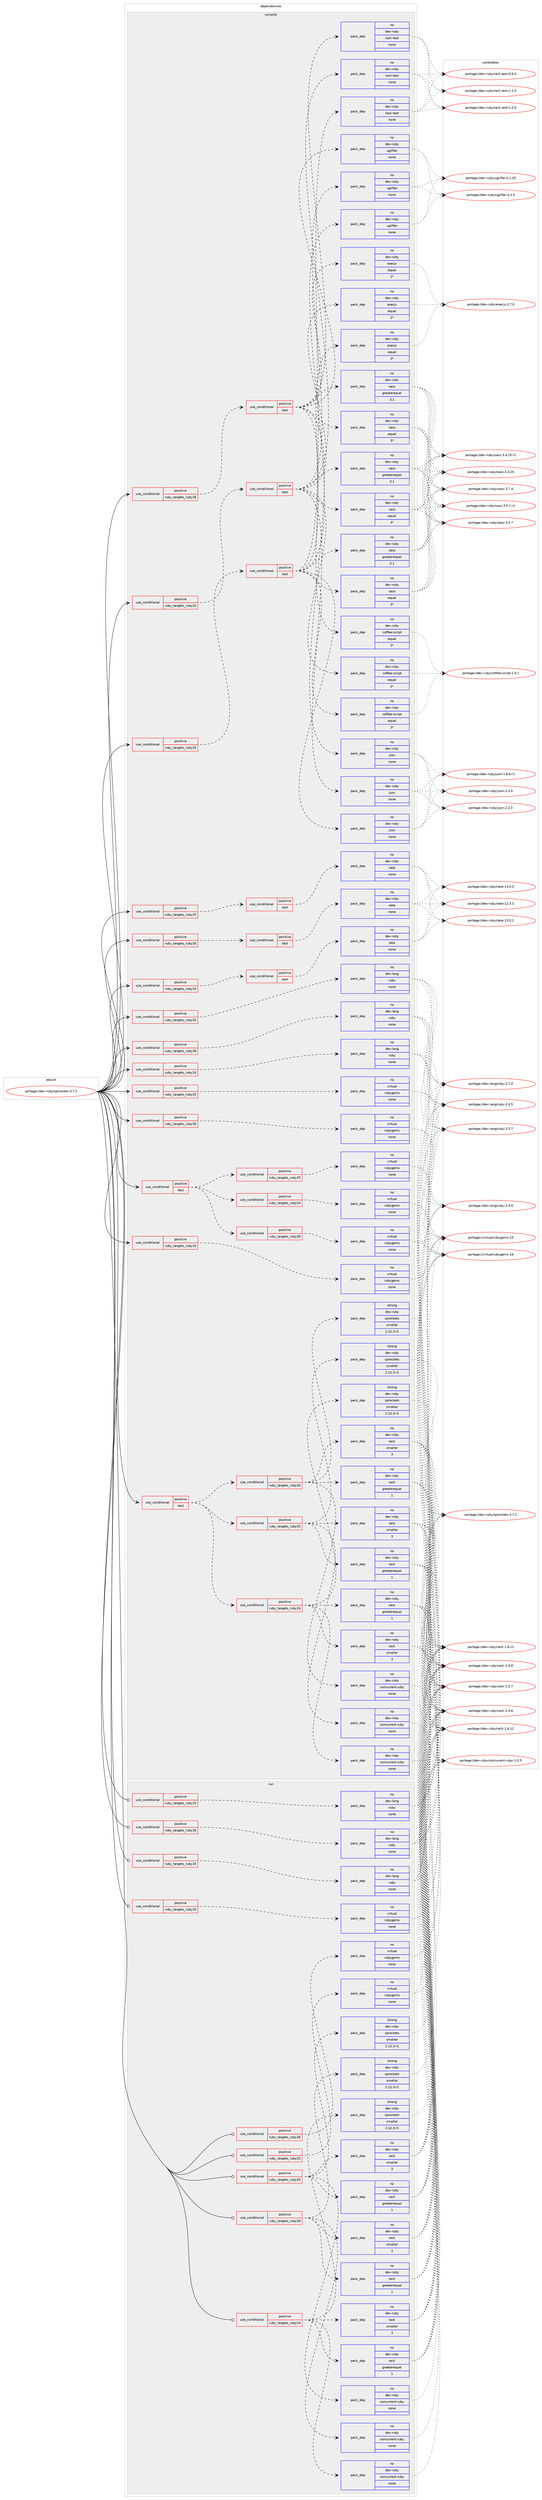 digraph prolog {

# *************
# Graph options
# *************

newrank=true;
concentrate=true;
compound=true;
graph [rankdir=LR,fontname=Helvetica,fontsize=10,ranksep=1.5];#, ranksep=2.5, nodesep=0.2];
edge  [arrowhead=vee];
node  [fontname=Helvetica,fontsize=10];

# **********
# The ebuild
# **********

subgraph cluster_leftcol {
color=gray;
label=<<i>ebuild</i>>;
id [label="portage://dev-ruby/sprockets-3.7.2", color=red, width=4, href="../dev-ruby/sprockets-3.7.2.svg"];
}

# ****************
# The dependencies
# ****************

subgraph cluster_midcol {
color=gray;
label=<<i>dependencies</i>>;
subgraph cluster_compile {
fillcolor="#eeeeee";
style=filled;
label=<<i>compile</i>>;
subgraph cond67885 {
dependency316798 [label=<<TABLE BORDER="0" CELLBORDER="1" CELLSPACING="0" CELLPADDING="4"><TR><TD ROWSPAN="3" CELLPADDING="10">use_conditional</TD></TR><TR><TD>positive</TD></TR><TR><TD>ruby_targets_ruby24</TD></TR></TABLE>>, shape=none, color=red];
subgraph cond67886 {
dependency316799 [label=<<TABLE BORDER="0" CELLBORDER="1" CELLSPACING="0" CELLPADDING="4"><TR><TD ROWSPAN="3" CELLPADDING="10">use_conditional</TD></TR><TR><TD>positive</TD></TR><TR><TD>test</TD></TR></TABLE>>, shape=none, color=red];
subgraph pack244182 {
dependency316800 [label=<<TABLE BORDER="0" CELLBORDER="1" CELLSPACING="0" CELLPADDING="4" WIDTH="220"><TR><TD ROWSPAN="6" CELLPADDING="30">pack_dep</TD></TR><TR><TD WIDTH="110">no</TD></TR><TR><TD>dev-ruby</TD></TR><TR><TD>json</TD></TR><TR><TD>none</TD></TR><TR><TD></TD></TR></TABLE>>, shape=none, color=blue];
}
dependency316799:e -> dependency316800:w [weight=20,style="dashed",arrowhead="vee"];
subgraph pack244183 {
dependency316801 [label=<<TABLE BORDER="0" CELLBORDER="1" CELLSPACING="0" CELLPADDING="4" WIDTH="220"><TR><TD ROWSPAN="6" CELLPADDING="30">pack_dep</TD></TR><TR><TD WIDTH="110">no</TD></TR><TR><TD>dev-ruby</TD></TR><TR><TD>rack-test</TD></TR><TR><TD>none</TD></TR><TR><TD></TD></TR></TABLE>>, shape=none, color=blue];
}
dependency316799:e -> dependency316801:w [weight=20,style="dashed",arrowhead="vee"];
subgraph pack244184 {
dependency316802 [label=<<TABLE BORDER="0" CELLBORDER="1" CELLSPACING="0" CELLPADDING="4" WIDTH="220"><TR><TD ROWSPAN="6" CELLPADDING="30">pack_dep</TD></TR><TR><TD WIDTH="110">no</TD></TR><TR><TD>dev-ruby</TD></TR><TR><TD>coffee-script</TD></TR><TR><TD>equal</TD></TR><TR><TD>2*</TD></TR></TABLE>>, shape=none, color=blue];
}
dependency316799:e -> dependency316802:w [weight=20,style="dashed",arrowhead="vee"];
subgraph pack244185 {
dependency316803 [label=<<TABLE BORDER="0" CELLBORDER="1" CELLSPACING="0" CELLPADDING="4" WIDTH="220"><TR><TD ROWSPAN="6" CELLPADDING="30">pack_dep</TD></TR><TR><TD WIDTH="110">no</TD></TR><TR><TD>dev-ruby</TD></TR><TR><TD>execjs</TD></TR><TR><TD>equal</TD></TR><TR><TD>2*</TD></TR></TABLE>>, shape=none, color=blue];
}
dependency316799:e -> dependency316803:w [weight=20,style="dashed",arrowhead="vee"];
subgraph pack244186 {
dependency316804 [label=<<TABLE BORDER="0" CELLBORDER="1" CELLSPACING="0" CELLPADDING="4" WIDTH="220"><TR><TD ROWSPAN="6" CELLPADDING="30">pack_dep</TD></TR><TR><TD WIDTH="110">no</TD></TR><TR><TD>dev-ruby</TD></TR><TR><TD>sass</TD></TR><TR><TD>equal</TD></TR><TR><TD>3*</TD></TR></TABLE>>, shape=none, color=blue];
}
dependency316799:e -> dependency316804:w [weight=20,style="dashed",arrowhead="vee"];
subgraph pack244187 {
dependency316805 [label=<<TABLE BORDER="0" CELLBORDER="1" CELLSPACING="0" CELLPADDING="4" WIDTH="220"><TR><TD ROWSPAN="6" CELLPADDING="30">pack_dep</TD></TR><TR><TD WIDTH="110">no</TD></TR><TR><TD>dev-ruby</TD></TR><TR><TD>sass</TD></TR><TR><TD>greaterequal</TD></TR><TR><TD>3.1</TD></TR></TABLE>>, shape=none, color=blue];
}
dependency316799:e -> dependency316805:w [weight=20,style="dashed",arrowhead="vee"];
subgraph pack244188 {
dependency316806 [label=<<TABLE BORDER="0" CELLBORDER="1" CELLSPACING="0" CELLPADDING="4" WIDTH="220"><TR><TD ROWSPAN="6" CELLPADDING="30">pack_dep</TD></TR><TR><TD WIDTH="110">no</TD></TR><TR><TD>dev-ruby</TD></TR><TR><TD>uglifier</TD></TR><TR><TD>none</TD></TR><TR><TD></TD></TR></TABLE>>, shape=none, color=blue];
}
dependency316799:e -> dependency316806:w [weight=20,style="dashed",arrowhead="vee"];
}
dependency316798:e -> dependency316799:w [weight=20,style="dashed",arrowhead="vee"];
}
id:e -> dependency316798:w [weight=20,style="solid",arrowhead="vee"];
subgraph cond67887 {
dependency316807 [label=<<TABLE BORDER="0" CELLBORDER="1" CELLSPACING="0" CELLPADDING="4"><TR><TD ROWSPAN="3" CELLPADDING="10">use_conditional</TD></TR><TR><TD>positive</TD></TR><TR><TD>ruby_targets_ruby24</TD></TR></TABLE>>, shape=none, color=red];
subgraph cond67888 {
dependency316808 [label=<<TABLE BORDER="0" CELLBORDER="1" CELLSPACING="0" CELLPADDING="4"><TR><TD ROWSPAN="3" CELLPADDING="10">use_conditional</TD></TR><TR><TD>positive</TD></TR><TR><TD>test</TD></TR></TABLE>>, shape=none, color=red];
subgraph pack244189 {
dependency316809 [label=<<TABLE BORDER="0" CELLBORDER="1" CELLSPACING="0" CELLPADDING="4" WIDTH="220"><TR><TD ROWSPAN="6" CELLPADDING="30">pack_dep</TD></TR><TR><TD WIDTH="110">no</TD></TR><TR><TD>dev-ruby</TD></TR><TR><TD>rake</TD></TR><TR><TD>none</TD></TR><TR><TD></TD></TR></TABLE>>, shape=none, color=blue];
}
dependency316808:e -> dependency316809:w [weight=20,style="dashed",arrowhead="vee"];
}
dependency316807:e -> dependency316808:w [weight=20,style="dashed",arrowhead="vee"];
}
id:e -> dependency316807:w [weight=20,style="solid",arrowhead="vee"];
subgraph cond67889 {
dependency316810 [label=<<TABLE BORDER="0" CELLBORDER="1" CELLSPACING="0" CELLPADDING="4"><TR><TD ROWSPAN="3" CELLPADDING="10">use_conditional</TD></TR><TR><TD>positive</TD></TR><TR><TD>ruby_targets_ruby24</TD></TR></TABLE>>, shape=none, color=red];
subgraph pack244190 {
dependency316811 [label=<<TABLE BORDER="0" CELLBORDER="1" CELLSPACING="0" CELLPADDING="4" WIDTH="220"><TR><TD ROWSPAN="6" CELLPADDING="30">pack_dep</TD></TR><TR><TD WIDTH="110">no</TD></TR><TR><TD>dev-lang</TD></TR><TR><TD>ruby</TD></TR><TR><TD>none</TD></TR><TR><TD></TD></TR></TABLE>>, shape=none, color=blue];
}
dependency316810:e -> dependency316811:w [weight=20,style="dashed",arrowhead="vee"];
}
id:e -> dependency316810:w [weight=20,style="solid",arrowhead="vee"];
subgraph cond67890 {
dependency316812 [label=<<TABLE BORDER="0" CELLBORDER="1" CELLSPACING="0" CELLPADDING="4"><TR><TD ROWSPAN="3" CELLPADDING="10">use_conditional</TD></TR><TR><TD>positive</TD></TR><TR><TD>ruby_targets_ruby24</TD></TR></TABLE>>, shape=none, color=red];
subgraph pack244191 {
dependency316813 [label=<<TABLE BORDER="0" CELLBORDER="1" CELLSPACING="0" CELLPADDING="4" WIDTH="220"><TR><TD ROWSPAN="6" CELLPADDING="30">pack_dep</TD></TR><TR><TD WIDTH="110">no</TD></TR><TR><TD>virtual</TD></TR><TR><TD>rubygems</TD></TR><TR><TD>none</TD></TR><TR><TD></TD></TR></TABLE>>, shape=none, color=blue];
}
dependency316812:e -> dependency316813:w [weight=20,style="dashed",arrowhead="vee"];
}
id:e -> dependency316812:w [weight=20,style="solid",arrowhead="vee"];
subgraph cond67891 {
dependency316814 [label=<<TABLE BORDER="0" CELLBORDER="1" CELLSPACING="0" CELLPADDING="4"><TR><TD ROWSPAN="3" CELLPADDING="10">use_conditional</TD></TR><TR><TD>positive</TD></TR><TR><TD>ruby_targets_ruby25</TD></TR></TABLE>>, shape=none, color=red];
subgraph cond67892 {
dependency316815 [label=<<TABLE BORDER="0" CELLBORDER="1" CELLSPACING="0" CELLPADDING="4"><TR><TD ROWSPAN="3" CELLPADDING="10">use_conditional</TD></TR><TR><TD>positive</TD></TR><TR><TD>test</TD></TR></TABLE>>, shape=none, color=red];
subgraph pack244192 {
dependency316816 [label=<<TABLE BORDER="0" CELLBORDER="1" CELLSPACING="0" CELLPADDING="4" WIDTH="220"><TR><TD ROWSPAN="6" CELLPADDING="30">pack_dep</TD></TR><TR><TD WIDTH="110">no</TD></TR><TR><TD>dev-ruby</TD></TR><TR><TD>json</TD></TR><TR><TD>none</TD></TR><TR><TD></TD></TR></TABLE>>, shape=none, color=blue];
}
dependency316815:e -> dependency316816:w [weight=20,style="dashed",arrowhead="vee"];
subgraph pack244193 {
dependency316817 [label=<<TABLE BORDER="0" CELLBORDER="1" CELLSPACING="0" CELLPADDING="4" WIDTH="220"><TR><TD ROWSPAN="6" CELLPADDING="30">pack_dep</TD></TR><TR><TD WIDTH="110">no</TD></TR><TR><TD>dev-ruby</TD></TR><TR><TD>rack-test</TD></TR><TR><TD>none</TD></TR><TR><TD></TD></TR></TABLE>>, shape=none, color=blue];
}
dependency316815:e -> dependency316817:w [weight=20,style="dashed",arrowhead="vee"];
subgraph pack244194 {
dependency316818 [label=<<TABLE BORDER="0" CELLBORDER="1" CELLSPACING="0" CELLPADDING="4" WIDTH="220"><TR><TD ROWSPAN="6" CELLPADDING="30">pack_dep</TD></TR><TR><TD WIDTH="110">no</TD></TR><TR><TD>dev-ruby</TD></TR><TR><TD>coffee-script</TD></TR><TR><TD>equal</TD></TR><TR><TD>2*</TD></TR></TABLE>>, shape=none, color=blue];
}
dependency316815:e -> dependency316818:w [weight=20,style="dashed",arrowhead="vee"];
subgraph pack244195 {
dependency316819 [label=<<TABLE BORDER="0" CELLBORDER="1" CELLSPACING="0" CELLPADDING="4" WIDTH="220"><TR><TD ROWSPAN="6" CELLPADDING="30">pack_dep</TD></TR><TR><TD WIDTH="110">no</TD></TR><TR><TD>dev-ruby</TD></TR><TR><TD>execjs</TD></TR><TR><TD>equal</TD></TR><TR><TD>2*</TD></TR></TABLE>>, shape=none, color=blue];
}
dependency316815:e -> dependency316819:w [weight=20,style="dashed",arrowhead="vee"];
subgraph pack244196 {
dependency316820 [label=<<TABLE BORDER="0" CELLBORDER="1" CELLSPACING="0" CELLPADDING="4" WIDTH="220"><TR><TD ROWSPAN="6" CELLPADDING="30">pack_dep</TD></TR><TR><TD WIDTH="110">no</TD></TR><TR><TD>dev-ruby</TD></TR><TR><TD>sass</TD></TR><TR><TD>equal</TD></TR><TR><TD>3*</TD></TR></TABLE>>, shape=none, color=blue];
}
dependency316815:e -> dependency316820:w [weight=20,style="dashed",arrowhead="vee"];
subgraph pack244197 {
dependency316821 [label=<<TABLE BORDER="0" CELLBORDER="1" CELLSPACING="0" CELLPADDING="4" WIDTH="220"><TR><TD ROWSPAN="6" CELLPADDING="30">pack_dep</TD></TR><TR><TD WIDTH="110">no</TD></TR><TR><TD>dev-ruby</TD></TR><TR><TD>sass</TD></TR><TR><TD>greaterequal</TD></TR><TR><TD>3.1</TD></TR></TABLE>>, shape=none, color=blue];
}
dependency316815:e -> dependency316821:w [weight=20,style="dashed",arrowhead="vee"];
subgraph pack244198 {
dependency316822 [label=<<TABLE BORDER="0" CELLBORDER="1" CELLSPACING="0" CELLPADDING="4" WIDTH="220"><TR><TD ROWSPAN="6" CELLPADDING="30">pack_dep</TD></TR><TR><TD WIDTH="110">no</TD></TR><TR><TD>dev-ruby</TD></TR><TR><TD>uglifier</TD></TR><TR><TD>none</TD></TR><TR><TD></TD></TR></TABLE>>, shape=none, color=blue];
}
dependency316815:e -> dependency316822:w [weight=20,style="dashed",arrowhead="vee"];
}
dependency316814:e -> dependency316815:w [weight=20,style="dashed",arrowhead="vee"];
}
id:e -> dependency316814:w [weight=20,style="solid",arrowhead="vee"];
subgraph cond67893 {
dependency316823 [label=<<TABLE BORDER="0" CELLBORDER="1" CELLSPACING="0" CELLPADDING="4"><TR><TD ROWSPAN="3" CELLPADDING="10">use_conditional</TD></TR><TR><TD>positive</TD></TR><TR><TD>ruby_targets_ruby25</TD></TR></TABLE>>, shape=none, color=red];
subgraph cond67894 {
dependency316824 [label=<<TABLE BORDER="0" CELLBORDER="1" CELLSPACING="0" CELLPADDING="4"><TR><TD ROWSPAN="3" CELLPADDING="10">use_conditional</TD></TR><TR><TD>positive</TD></TR><TR><TD>test</TD></TR></TABLE>>, shape=none, color=red];
subgraph pack244199 {
dependency316825 [label=<<TABLE BORDER="0" CELLBORDER="1" CELLSPACING="0" CELLPADDING="4" WIDTH="220"><TR><TD ROWSPAN="6" CELLPADDING="30">pack_dep</TD></TR><TR><TD WIDTH="110">no</TD></TR><TR><TD>dev-ruby</TD></TR><TR><TD>rake</TD></TR><TR><TD>none</TD></TR><TR><TD></TD></TR></TABLE>>, shape=none, color=blue];
}
dependency316824:e -> dependency316825:w [weight=20,style="dashed",arrowhead="vee"];
}
dependency316823:e -> dependency316824:w [weight=20,style="dashed",arrowhead="vee"];
}
id:e -> dependency316823:w [weight=20,style="solid",arrowhead="vee"];
subgraph cond67895 {
dependency316826 [label=<<TABLE BORDER="0" CELLBORDER="1" CELLSPACING="0" CELLPADDING="4"><TR><TD ROWSPAN="3" CELLPADDING="10">use_conditional</TD></TR><TR><TD>positive</TD></TR><TR><TD>ruby_targets_ruby25</TD></TR></TABLE>>, shape=none, color=red];
subgraph pack244200 {
dependency316827 [label=<<TABLE BORDER="0" CELLBORDER="1" CELLSPACING="0" CELLPADDING="4" WIDTH="220"><TR><TD ROWSPAN="6" CELLPADDING="30">pack_dep</TD></TR><TR><TD WIDTH="110">no</TD></TR><TR><TD>dev-lang</TD></TR><TR><TD>ruby</TD></TR><TR><TD>none</TD></TR><TR><TD></TD></TR></TABLE>>, shape=none, color=blue];
}
dependency316826:e -> dependency316827:w [weight=20,style="dashed",arrowhead="vee"];
}
id:e -> dependency316826:w [weight=20,style="solid",arrowhead="vee"];
subgraph cond67896 {
dependency316828 [label=<<TABLE BORDER="0" CELLBORDER="1" CELLSPACING="0" CELLPADDING="4"><TR><TD ROWSPAN="3" CELLPADDING="10">use_conditional</TD></TR><TR><TD>positive</TD></TR><TR><TD>ruby_targets_ruby25</TD></TR></TABLE>>, shape=none, color=red];
subgraph pack244201 {
dependency316829 [label=<<TABLE BORDER="0" CELLBORDER="1" CELLSPACING="0" CELLPADDING="4" WIDTH="220"><TR><TD ROWSPAN="6" CELLPADDING="30">pack_dep</TD></TR><TR><TD WIDTH="110">no</TD></TR><TR><TD>virtual</TD></TR><TR><TD>rubygems</TD></TR><TR><TD>none</TD></TR><TR><TD></TD></TR></TABLE>>, shape=none, color=blue];
}
dependency316828:e -> dependency316829:w [weight=20,style="dashed",arrowhead="vee"];
}
id:e -> dependency316828:w [weight=20,style="solid",arrowhead="vee"];
subgraph cond67897 {
dependency316830 [label=<<TABLE BORDER="0" CELLBORDER="1" CELLSPACING="0" CELLPADDING="4"><TR><TD ROWSPAN="3" CELLPADDING="10">use_conditional</TD></TR><TR><TD>positive</TD></TR><TR><TD>ruby_targets_ruby26</TD></TR></TABLE>>, shape=none, color=red];
subgraph cond67898 {
dependency316831 [label=<<TABLE BORDER="0" CELLBORDER="1" CELLSPACING="0" CELLPADDING="4"><TR><TD ROWSPAN="3" CELLPADDING="10">use_conditional</TD></TR><TR><TD>positive</TD></TR><TR><TD>test</TD></TR></TABLE>>, shape=none, color=red];
subgraph pack244202 {
dependency316832 [label=<<TABLE BORDER="0" CELLBORDER="1" CELLSPACING="0" CELLPADDING="4" WIDTH="220"><TR><TD ROWSPAN="6" CELLPADDING="30">pack_dep</TD></TR><TR><TD WIDTH="110">no</TD></TR><TR><TD>dev-ruby</TD></TR><TR><TD>json</TD></TR><TR><TD>none</TD></TR><TR><TD></TD></TR></TABLE>>, shape=none, color=blue];
}
dependency316831:e -> dependency316832:w [weight=20,style="dashed",arrowhead="vee"];
subgraph pack244203 {
dependency316833 [label=<<TABLE BORDER="0" CELLBORDER="1" CELLSPACING="0" CELLPADDING="4" WIDTH="220"><TR><TD ROWSPAN="6" CELLPADDING="30">pack_dep</TD></TR><TR><TD WIDTH="110">no</TD></TR><TR><TD>dev-ruby</TD></TR><TR><TD>rack-test</TD></TR><TR><TD>none</TD></TR><TR><TD></TD></TR></TABLE>>, shape=none, color=blue];
}
dependency316831:e -> dependency316833:w [weight=20,style="dashed",arrowhead="vee"];
subgraph pack244204 {
dependency316834 [label=<<TABLE BORDER="0" CELLBORDER="1" CELLSPACING="0" CELLPADDING="4" WIDTH="220"><TR><TD ROWSPAN="6" CELLPADDING="30">pack_dep</TD></TR><TR><TD WIDTH="110">no</TD></TR><TR><TD>dev-ruby</TD></TR><TR><TD>coffee-script</TD></TR><TR><TD>equal</TD></TR><TR><TD>2*</TD></TR></TABLE>>, shape=none, color=blue];
}
dependency316831:e -> dependency316834:w [weight=20,style="dashed",arrowhead="vee"];
subgraph pack244205 {
dependency316835 [label=<<TABLE BORDER="0" CELLBORDER="1" CELLSPACING="0" CELLPADDING="4" WIDTH="220"><TR><TD ROWSPAN="6" CELLPADDING="30">pack_dep</TD></TR><TR><TD WIDTH="110">no</TD></TR><TR><TD>dev-ruby</TD></TR><TR><TD>execjs</TD></TR><TR><TD>equal</TD></TR><TR><TD>2*</TD></TR></TABLE>>, shape=none, color=blue];
}
dependency316831:e -> dependency316835:w [weight=20,style="dashed",arrowhead="vee"];
subgraph pack244206 {
dependency316836 [label=<<TABLE BORDER="0" CELLBORDER="1" CELLSPACING="0" CELLPADDING="4" WIDTH="220"><TR><TD ROWSPAN="6" CELLPADDING="30">pack_dep</TD></TR><TR><TD WIDTH="110">no</TD></TR><TR><TD>dev-ruby</TD></TR><TR><TD>sass</TD></TR><TR><TD>equal</TD></TR><TR><TD>3*</TD></TR></TABLE>>, shape=none, color=blue];
}
dependency316831:e -> dependency316836:w [weight=20,style="dashed",arrowhead="vee"];
subgraph pack244207 {
dependency316837 [label=<<TABLE BORDER="0" CELLBORDER="1" CELLSPACING="0" CELLPADDING="4" WIDTH="220"><TR><TD ROWSPAN="6" CELLPADDING="30">pack_dep</TD></TR><TR><TD WIDTH="110">no</TD></TR><TR><TD>dev-ruby</TD></TR><TR><TD>sass</TD></TR><TR><TD>greaterequal</TD></TR><TR><TD>3.1</TD></TR></TABLE>>, shape=none, color=blue];
}
dependency316831:e -> dependency316837:w [weight=20,style="dashed",arrowhead="vee"];
subgraph pack244208 {
dependency316838 [label=<<TABLE BORDER="0" CELLBORDER="1" CELLSPACING="0" CELLPADDING="4" WIDTH="220"><TR><TD ROWSPAN="6" CELLPADDING="30">pack_dep</TD></TR><TR><TD WIDTH="110">no</TD></TR><TR><TD>dev-ruby</TD></TR><TR><TD>uglifier</TD></TR><TR><TD>none</TD></TR><TR><TD></TD></TR></TABLE>>, shape=none, color=blue];
}
dependency316831:e -> dependency316838:w [weight=20,style="dashed",arrowhead="vee"];
}
dependency316830:e -> dependency316831:w [weight=20,style="dashed",arrowhead="vee"];
}
id:e -> dependency316830:w [weight=20,style="solid",arrowhead="vee"];
subgraph cond67899 {
dependency316839 [label=<<TABLE BORDER="0" CELLBORDER="1" CELLSPACING="0" CELLPADDING="4"><TR><TD ROWSPAN="3" CELLPADDING="10">use_conditional</TD></TR><TR><TD>positive</TD></TR><TR><TD>ruby_targets_ruby26</TD></TR></TABLE>>, shape=none, color=red];
subgraph cond67900 {
dependency316840 [label=<<TABLE BORDER="0" CELLBORDER="1" CELLSPACING="0" CELLPADDING="4"><TR><TD ROWSPAN="3" CELLPADDING="10">use_conditional</TD></TR><TR><TD>positive</TD></TR><TR><TD>test</TD></TR></TABLE>>, shape=none, color=red];
subgraph pack244209 {
dependency316841 [label=<<TABLE BORDER="0" CELLBORDER="1" CELLSPACING="0" CELLPADDING="4" WIDTH="220"><TR><TD ROWSPAN="6" CELLPADDING="30">pack_dep</TD></TR><TR><TD WIDTH="110">no</TD></TR><TR><TD>dev-ruby</TD></TR><TR><TD>rake</TD></TR><TR><TD>none</TD></TR><TR><TD></TD></TR></TABLE>>, shape=none, color=blue];
}
dependency316840:e -> dependency316841:w [weight=20,style="dashed",arrowhead="vee"];
}
dependency316839:e -> dependency316840:w [weight=20,style="dashed",arrowhead="vee"];
}
id:e -> dependency316839:w [weight=20,style="solid",arrowhead="vee"];
subgraph cond67901 {
dependency316842 [label=<<TABLE BORDER="0" CELLBORDER="1" CELLSPACING="0" CELLPADDING="4"><TR><TD ROWSPAN="3" CELLPADDING="10">use_conditional</TD></TR><TR><TD>positive</TD></TR><TR><TD>ruby_targets_ruby26</TD></TR></TABLE>>, shape=none, color=red];
subgraph pack244210 {
dependency316843 [label=<<TABLE BORDER="0" CELLBORDER="1" CELLSPACING="0" CELLPADDING="4" WIDTH="220"><TR><TD ROWSPAN="6" CELLPADDING="30">pack_dep</TD></TR><TR><TD WIDTH="110">no</TD></TR><TR><TD>dev-lang</TD></TR><TR><TD>ruby</TD></TR><TR><TD>none</TD></TR><TR><TD></TD></TR></TABLE>>, shape=none, color=blue];
}
dependency316842:e -> dependency316843:w [weight=20,style="dashed",arrowhead="vee"];
}
id:e -> dependency316842:w [weight=20,style="solid",arrowhead="vee"];
subgraph cond67902 {
dependency316844 [label=<<TABLE BORDER="0" CELLBORDER="1" CELLSPACING="0" CELLPADDING="4"><TR><TD ROWSPAN="3" CELLPADDING="10">use_conditional</TD></TR><TR><TD>positive</TD></TR><TR><TD>ruby_targets_ruby26</TD></TR></TABLE>>, shape=none, color=red];
subgraph pack244211 {
dependency316845 [label=<<TABLE BORDER="0" CELLBORDER="1" CELLSPACING="0" CELLPADDING="4" WIDTH="220"><TR><TD ROWSPAN="6" CELLPADDING="30">pack_dep</TD></TR><TR><TD WIDTH="110">no</TD></TR><TR><TD>virtual</TD></TR><TR><TD>rubygems</TD></TR><TR><TD>none</TD></TR><TR><TD></TD></TR></TABLE>>, shape=none, color=blue];
}
dependency316844:e -> dependency316845:w [weight=20,style="dashed",arrowhead="vee"];
}
id:e -> dependency316844:w [weight=20,style="solid",arrowhead="vee"];
subgraph cond67903 {
dependency316846 [label=<<TABLE BORDER="0" CELLBORDER="1" CELLSPACING="0" CELLPADDING="4"><TR><TD ROWSPAN="3" CELLPADDING="10">use_conditional</TD></TR><TR><TD>positive</TD></TR><TR><TD>test</TD></TR></TABLE>>, shape=none, color=red];
subgraph cond67904 {
dependency316847 [label=<<TABLE BORDER="0" CELLBORDER="1" CELLSPACING="0" CELLPADDING="4"><TR><TD ROWSPAN="3" CELLPADDING="10">use_conditional</TD></TR><TR><TD>positive</TD></TR><TR><TD>ruby_targets_ruby24</TD></TR></TABLE>>, shape=none, color=red];
subgraph pack244212 {
dependency316848 [label=<<TABLE BORDER="0" CELLBORDER="1" CELLSPACING="0" CELLPADDING="4" WIDTH="220"><TR><TD ROWSPAN="6" CELLPADDING="30">pack_dep</TD></TR><TR><TD WIDTH="110">no</TD></TR><TR><TD>dev-ruby</TD></TR><TR><TD>concurrent-ruby</TD></TR><TR><TD>none</TD></TR><TR><TD></TD></TR></TABLE>>, shape=none, color=blue];
}
dependency316847:e -> dependency316848:w [weight=20,style="dashed",arrowhead="vee"];
subgraph pack244213 {
dependency316849 [label=<<TABLE BORDER="0" CELLBORDER="1" CELLSPACING="0" CELLPADDING="4" WIDTH="220"><TR><TD ROWSPAN="6" CELLPADDING="30">pack_dep</TD></TR><TR><TD WIDTH="110">no</TD></TR><TR><TD>dev-ruby</TD></TR><TR><TD>rack</TD></TR><TR><TD>greaterequal</TD></TR><TR><TD>1</TD></TR></TABLE>>, shape=none, color=blue];
}
dependency316847:e -> dependency316849:w [weight=20,style="dashed",arrowhead="vee"];
subgraph pack244214 {
dependency316850 [label=<<TABLE BORDER="0" CELLBORDER="1" CELLSPACING="0" CELLPADDING="4" WIDTH="220"><TR><TD ROWSPAN="6" CELLPADDING="30">pack_dep</TD></TR><TR><TD WIDTH="110">no</TD></TR><TR><TD>dev-ruby</TD></TR><TR><TD>rack</TD></TR><TR><TD>smaller</TD></TR><TR><TD>3</TD></TR></TABLE>>, shape=none, color=blue];
}
dependency316847:e -> dependency316850:w [weight=20,style="dashed",arrowhead="vee"];
subgraph pack244215 {
dependency316851 [label=<<TABLE BORDER="0" CELLBORDER="1" CELLSPACING="0" CELLPADDING="4" WIDTH="220"><TR><TD ROWSPAN="6" CELLPADDING="30">pack_dep</TD></TR><TR><TD WIDTH="110">strong</TD></TR><TR><TD>dev-ruby</TD></TR><TR><TD>sprockets</TD></TR><TR><TD>smaller</TD></TR><TR><TD>2.12.3-r1</TD></TR></TABLE>>, shape=none, color=blue];
}
dependency316847:e -> dependency316851:w [weight=20,style="dashed",arrowhead="vee"];
}
dependency316846:e -> dependency316847:w [weight=20,style="dashed",arrowhead="vee"];
subgraph cond67905 {
dependency316852 [label=<<TABLE BORDER="0" CELLBORDER="1" CELLSPACING="0" CELLPADDING="4"><TR><TD ROWSPAN="3" CELLPADDING="10">use_conditional</TD></TR><TR><TD>positive</TD></TR><TR><TD>ruby_targets_ruby25</TD></TR></TABLE>>, shape=none, color=red];
subgraph pack244216 {
dependency316853 [label=<<TABLE BORDER="0" CELLBORDER="1" CELLSPACING="0" CELLPADDING="4" WIDTH="220"><TR><TD ROWSPAN="6" CELLPADDING="30">pack_dep</TD></TR><TR><TD WIDTH="110">no</TD></TR><TR><TD>dev-ruby</TD></TR><TR><TD>concurrent-ruby</TD></TR><TR><TD>none</TD></TR><TR><TD></TD></TR></TABLE>>, shape=none, color=blue];
}
dependency316852:e -> dependency316853:w [weight=20,style="dashed",arrowhead="vee"];
subgraph pack244217 {
dependency316854 [label=<<TABLE BORDER="0" CELLBORDER="1" CELLSPACING="0" CELLPADDING="4" WIDTH="220"><TR><TD ROWSPAN="6" CELLPADDING="30">pack_dep</TD></TR><TR><TD WIDTH="110">no</TD></TR><TR><TD>dev-ruby</TD></TR><TR><TD>rack</TD></TR><TR><TD>greaterequal</TD></TR><TR><TD>1</TD></TR></TABLE>>, shape=none, color=blue];
}
dependency316852:e -> dependency316854:w [weight=20,style="dashed",arrowhead="vee"];
subgraph pack244218 {
dependency316855 [label=<<TABLE BORDER="0" CELLBORDER="1" CELLSPACING="0" CELLPADDING="4" WIDTH="220"><TR><TD ROWSPAN="6" CELLPADDING="30">pack_dep</TD></TR><TR><TD WIDTH="110">no</TD></TR><TR><TD>dev-ruby</TD></TR><TR><TD>rack</TD></TR><TR><TD>smaller</TD></TR><TR><TD>3</TD></TR></TABLE>>, shape=none, color=blue];
}
dependency316852:e -> dependency316855:w [weight=20,style="dashed",arrowhead="vee"];
subgraph pack244219 {
dependency316856 [label=<<TABLE BORDER="0" CELLBORDER="1" CELLSPACING="0" CELLPADDING="4" WIDTH="220"><TR><TD ROWSPAN="6" CELLPADDING="30">pack_dep</TD></TR><TR><TD WIDTH="110">strong</TD></TR><TR><TD>dev-ruby</TD></TR><TR><TD>sprockets</TD></TR><TR><TD>smaller</TD></TR><TR><TD>2.12.3-r1</TD></TR></TABLE>>, shape=none, color=blue];
}
dependency316852:e -> dependency316856:w [weight=20,style="dashed",arrowhead="vee"];
}
dependency316846:e -> dependency316852:w [weight=20,style="dashed",arrowhead="vee"];
subgraph cond67906 {
dependency316857 [label=<<TABLE BORDER="0" CELLBORDER="1" CELLSPACING="0" CELLPADDING="4"><TR><TD ROWSPAN="3" CELLPADDING="10">use_conditional</TD></TR><TR><TD>positive</TD></TR><TR><TD>ruby_targets_ruby26</TD></TR></TABLE>>, shape=none, color=red];
subgraph pack244220 {
dependency316858 [label=<<TABLE BORDER="0" CELLBORDER="1" CELLSPACING="0" CELLPADDING="4" WIDTH="220"><TR><TD ROWSPAN="6" CELLPADDING="30">pack_dep</TD></TR><TR><TD WIDTH="110">no</TD></TR><TR><TD>dev-ruby</TD></TR><TR><TD>concurrent-ruby</TD></TR><TR><TD>none</TD></TR><TR><TD></TD></TR></TABLE>>, shape=none, color=blue];
}
dependency316857:e -> dependency316858:w [weight=20,style="dashed",arrowhead="vee"];
subgraph pack244221 {
dependency316859 [label=<<TABLE BORDER="0" CELLBORDER="1" CELLSPACING="0" CELLPADDING="4" WIDTH="220"><TR><TD ROWSPAN="6" CELLPADDING="30">pack_dep</TD></TR><TR><TD WIDTH="110">no</TD></TR><TR><TD>dev-ruby</TD></TR><TR><TD>rack</TD></TR><TR><TD>greaterequal</TD></TR><TR><TD>1</TD></TR></TABLE>>, shape=none, color=blue];
}
dependency316857:e -> dependency316859:w [weight=20,style="dashed",arrowhead="vee"];
subgraph pack244222 {
dependency316860 [label=<<TABLE BORDER="0" CELLBORDER="1" CELLSPACING="0" CELLPADDING="4" WIDTH="220"><TR><TD ROWSPAN="6" CELLPADDING="30">pack_dep</TD></TR><TR><TD WIDTH="110">no</TD></TR><TR><TD>dev-ruby</TD></TR><TR><TD>rack</TD></TR><TR><TD>smaller</TD></TR><TR><TD>3</TD></TR></TABLE>>, shape=none, color=blue];
}
dependency316857:e -> dependency316860:w [weight=20,style="dashed",arrowhead="vee"];
subgraph pack244223 {
dependency316861 [label=<<TABLE BORDER="0" CELLBORDER="1" CELLSPACING="0" CELLPADDING="4" WIDTH="220"><TR><TD ROWSPAN="6" CELLPADDING="30">pack_dep</TD></TR><TR><TD WIDTH="110">strong</TD></TR><TR><TD>dev-ruby</TD></TR><TR><TD>sprockets</TD></TR><TR><TD>smaller</TD></TR><TR><TD>2.12.3-r1</TD></TR></TABLE>>, shape=none, color=blue];
}
dependency316857:e -> dependency316861:w [weight=20,style="dashed",arrowhead="vee"];
}
dependency316846:e -> dependency316857:w [weight=20,style="dashed",arrowhead="vee"];
}
id:e -> dependency316846:w [weight=20,style="solid",arrowhead="vee"];
subgraph cond67907 {
dependency316862 [label=<<TABLE BORDER="0" CELLBORDER="1" CELLSPACING="0" CELLPADDING="4"><TR><TD ROWSPAN="3" CELLPADDING="10">use_conditional</TD></TR><TR><TD>positive</TD></TR><TR><TD>test</TD></TR></TABLE>>, shape=none, color=red];
subgraph cond67908 {
dependency316863 [label=<<TABLE BORDER="0" CELLBORDER="1" CELLSPACING="0" CELLPADDING="4"><TR><TD ROWSPAN="3" CELLPADDING="10">use_conditional</TD></TR><TR><TD>positive</TD></TR><TR><TD>ruby_targets_ruby24</TD></TR></TABLE>>, shape=none, color=red];
subgraph pack244224 {
dependency316864 [label=<<TABLE BORDER="0" CELLBORDER="1" CELLSPACING="0" CELLPADDING="4" WIDTH="220"><TR><TD ROWSPAN="6" CELLPADDING="30">pack_dep</TD></TR><TR><TD WIDTH="110">no</TD></TR><TR><TD>virtual</TD></TR><TR><TD>rubygems</TD></TR><TR><TD>none</TD></TR><TR><TD></TD></TR></TABLE>>, shape=none, color=blue];
}
dependency316863:e -> dependency316864:w [weight=20,style="dashed",arrowhead="vee"];
}
dependency316862:e -> dependency316863:w [weight=20,style="dashed",arrowhead="vee"];
subgraph cond67909 {
dependency316865 [label=<<TABLE BORDER="0" CELLBORDER="1" CELLSPACING="0" CELLPADDING="4"><TR><TD ROWSPAN="3" CELLPADDING="10">use_conditional</TD></TR><TR><TD>positive</TD></TR><TR><TD>ruby_targets_ruby25</TD></TR></TABLE>>, shape=none, color=red];
subgraph pack244225 {
dependency316866 [label=<<TABLE BORDER="0" CELLBORDER="1" CELLSPACING="0" CELLPADDING="4" WIDTH="220"><TR><TD ROWSPAN="6" CELLPADDING="30">pack_dep</TD></TR><TR><TD WIDTH="110">no</TD></TR><TR><TD>virtual</TD></TR><TR><TD>rubygems</TD></TR><TR><TD>none</TD></TR><TR><TD></TD></TR></TABLE>>, shape=none, color=blue];
}
dependency316865:e -> dependency316866:w [weight=20,style="dashed",arrowhead="vee"];
}
dependency316862:e -> dependency316865:w [weight=20,style="dashed",arrowhead="vee"];
subgraph cond67910 {
dependency316867 [label=<<TABLE BORDER="0" CELLBORDER="1" CELLSPACING="0" CELLPADDING="4"><TR><TD ROWSPAN="3" CELLPADDING="10">use_conditional</TD></TR><TR><TD>positive</TD></TR><TR><TD>ruby_targets_ruby26</TD></TR></TABLE>>, shape=none, color=red];
subgraph pack244226 {
dependency316868 [label=<<TABLE BORDER="0" CELLBORDER="1" CELLSPACING="0" CELLPADDING="4" WIDTH="220"><TR><TD ROWSPAN="6" CELLPADDING="30">pack_dep</TD></TR><TR><TD WIDTH="110">no</TD></TR><TR><TD>virtual</TD></TR><TR><TD>rubygems</TD></TR><TR><TD>none</TD></TR><TR><TD></TD></TR></TABLE>>, shape=none, color=blue];
}
dependency316867:e -> dependency316868:w [weight=20,style="dashed",arrowhead="vee"];
}
dependency316862:e -> dependency316867:w [weight=20,style="dashed",arrowhead="vee"];
}
id:e -> dependency316862:w [weight=20,style="solid",arrowhead="vee"];
}
subgraph cluster_compileandrun {
fillcolor="#eeeeee";
style=filled;
label=<<i>compile and run</i>>;
}
subgraph cluster_run {
fillcolor="#eeeeee";
style=filled;
label=<<i>run</i>>;
subgraph cond67911 {
dependency316869 [label=<<TABLE BORDER="0" CELLBORDER="1" CELLSPACING="0" CELLPADDING="4"><TR><TD ROWSPAN="3" CELLPADDING="10">use_conditional</TD></TR><TR><TD>positive</TD></TR><TR><TD>ruby_targets_ruby24</TD></TR></TABLE>>, shape=none, color=red];
subgraph pack244227 {
dependency316870 [label=<<TABLE BORDER="0" CELLBORDER="1" CELLSPACING="0" CELLPADDING="4" WIDTH="220"><TR><TD ROWSPAN="6" CELLPADDING="30">pack_dep</TD></TR><TR><TD WIDTH="110">no</TD></TR><TR><TD>dev-lang</TD></TR><TR><TD>ruby</TD></TR><TR><TD>none</TD></TR><TR><TD></TD></TR></TABLE>>, shape=none, color=blue];
}
dependency316869:e -> dependency316870:w [weight=20,style="dashed",arrowhead="vee"];
}
id:e -> dependency316869:w [weight=20,style="solid",arrowhead="odot"];
subgraph cond67912 {
dependency316871 [label=<<TABLE BORDER="0" CELLBORDER="1" CELLSPACING="0" CELLPADDING="4"><TR><TD ROWSPAN="3" CELLPADDING="10">use_conditional</TD></TR><TR><TD>positive</TD></TR><TR><TD>ruby_targets_ruby24</TD></TR></TABLE>>, shape=none, color=red];
subgraph pack244228 {
dependency316872 [label=<<TABLE BORDER="0" CELLBORDER="1" CELLSPACING="0" CELLPADDING="4" WIDTH="220"><TR><TD ROWSPAN="6" CELLPADDING="30">pack_dep</TD></TR><TR><TD WIDTH="110">no</TD></TR><TR><TD>dev-ruby</TD></TR><TR><TD>concurrent-ruby</TD></TR><TR><TD>none</TD></TR><TR><TD></TD></TR></TABLE>>, shape=none, color=blue];
}
dependency316871:e -> dependency316872:w [weight=20,style="dashed",arrowhead="vee"];
subgraph pack244229 {
dependency316873 [label=<<TABLE BORDER="0" CELLBORDER="1" CELLSPACING="0" CELLPADDING="4" WIDTH="220"><TR><TD ROWSPAN="6" CELLPADDING="30">pack_dep</TD></TR><TR><TD WIDTH="110">no</TD></TR><TR><TD>dev-ruby</TD></TR><TR><TD>rack</TD></TR><TR><TD>greaterequal</TD></TR><TR><TD>1</TD></TR></TABLE>>, shape=none, color=blue];
}
dependency316871:e -> dependency316873:w [weight=20,style="dashed",arrowhead="vee"];
subgraph pack244230 {
dependency316874 [label=<<TABLE BORDER="0" CELLBORDER="1" CELLSPACING="0" CELLPADDING="4" WIDTH="220"><TR><TD ROWSPAN="6" CELLPADDING="30">pack_dep</TD></TR><TR><TD WIDTH="110">no</TD></TR><TR><TD>dev-ruby</TD></TR><TR><TD>rack</TD></TR><TR><TD>smaller</TD></TR><TR><TD>3</TD></TR></TABLE>>, shape=none, color=blue];
}
dependency316871:e -> dependency316874:w [weight=20,style="dashed",arrowhead="vee"];
subgraph pack244231 {
dependency316875 [label=<<TABLE BORDER="0" CELLBORDER="1" CELLSPACING="0" CELLPADDING="4" WIDTH="220"><TR><TD ROWSPAN="6" CELLPADDING="30">pack_dep</TD></TR><TR><TD WIDTH="110">strong</TD></TR><TR><TD>dev-ruby</TD></TR><TR><TD>sprockets</TD></TR><TR><TD>smaller</TD></TR><TR><TD>2.12.3-r1</TD></TR></TABLE>>, shape=none, color=blue];
}
dependency316871:e -> dependency316875:w [weight=20,style="dashed",arrowhead="vee"];
}
id:e -> dependency316871:w [weight=20,style="solid",arrowhead="odot"];
subgraph cond67913 {
dependency316876 [label=<<TABLE BORDER="0" CELLBORDER="1" CELLSPACING="0" CELLPADDING="4"><TR><TD ROWSPAN="3" CELLPADDING="10">use_conditional</TD></TR><TR><TD>positive</TD></TR><TR><TD>ruby_targets_ruby24</TD></TR></TABLE>>, shape=none, color=red];
subgraph pack244232 {
dependency316877 [label=<<TABLE BORDER="0" CELLBORDER="1" CELLSPACING="0" CELLPADDING="4" WIDTH="220"><TR><TD ROWSPAN="6" CELLPADDING="30">pack_dep</TD></TR><TR><TD WIDTH="110">no</TD></TR><TR><TD>virtual</TD></TR><TR><TD>rubygems</TD></TR><TR><TD>none</TD></TR><TR><TD></TD></TR></TABLE>>, shape=none, color=blue];
}
dependency316876:e -> dependency316877:w [weight=20,style="dashed",arrowhead="vee"];
}
id:e -> dependency316876:w [weight=20,style="solid",arrowhead="odot"];
subgraph cond67914 {
dependency316878 [label=<<TABLE BORDER="0" CELLBORDER="1" CELLSPACING="0" CELLPADDING="4"><TR><TD ROWSPAN="3" CELLPADDING="10">use_conditional</TD></TR><TR><TD>positive</TD></TR><TR><TD>ruby_targets_ruby25</TD></TR></TABLE>>, shape=none, color=red];
subgraph pack244233 {
dependency316879 [label=<<TABLE BORDER="0" CELLBORDER="1" CELLSPACING="0" CELLPADDING="4" WIDTH="220"><TR><TD ROWSPAN="6" CELLPADDING="30">pack_dep</TD></TR><TR><TD WIDTH="110">no</TD></TR><TR><TD>dev-lang</TD></TR><TR><TD>ruby</TD></TR><TR><TD>none</TD></TR><TR><TD></TD></TR></TABLE>>, shape=none, color=blue];
}
dependency316878:e -> dependency316879:w [weight=20,style="dashed",arrowhead="vee"];
}
id:e -> dependency316878:w [weight=20,style="solid",arrowhead="odot"];
subgraph cond67915 {
dependency316880 [label=<<TABLE BORDER="0" CELLBORDER="1" CELLSPACING="0" CELLPADDING="4"><TR><TD ROWSPAN="3" CELLPADDING="10">use_conditional</TD></TR><TR><TD>positive</TD></TR><TR><TD>ruby_targets_ruby25</TD></TR></TABLE>>, shape=none, color=red];
subgraph pack244234 {
dependency316881 [label=<<TABLE BORDER="0" CELLBORDER="1" CELLSPACING="0" CELLPADDING="4" WIDTH="220"><TR><TD ROWSPAN="6" CELLPADDING="30">pack_dep</TD></TR><TR><TD WIDTH="110">no</TD></TR><TR><TD>dev-ruby</TD></TR><TR><TD>concurrent-ruby</TD></TR><TR><TD>none</TD></TR><TR><TD></TD></TR></TABLE>>, shape=none, color=blue];
}
dependency316880:e -> dependency316881:w [weight=20,style="dashed",arrowhead="vee"];
subgraph pack244235 {
dependency316882 [label=<<TABLE BORDER="0" CELLBORDER="1" CELLSPACING="0" CELLPADDING="4" WIDTH="220"><TR><TD ROWSPAN="6" CELLPADDING="30">pack_dep</TD></TR><TR><TD WIDTH="110">no</TD></TR><TR><TD>dev-ruby</TD></TR><TR><TD>rack</TD></TR><TR><TD>greaterequal</TD></TR><TR><TD>1</TD></TR></TABLE>>, shape=none, color=blue];
}
dependency316880:e -> dependency316882:w [weight=20,style="dashed",arrowhead="vee"];
subgraph pack244236 {
dependency316883 [label=<<TABLE BORDER="0" CELLBORDER="1" CELLSPACING="0" CELLPADDING="4" WIDTH="220"><TR><TD ROWSPAN="6" CELLPADDING="30">pack_dep</TD></TR><TR><TD WIDTH="110">no</TD></TR><TR><TD>dev-ruby</TD></TR><TR><TD>rack</TD></TR><TR><TD>smaller</TD></TR><TR><TD>3</TD></TR></TABLE>>, shape=none, color=blue];
}
dependency316880:e -> dependency316883:w [weight=20,style="dashed",arrowhead="vee"];
subgraph pack244237 {
dependency316884 [label=<<TABLE BORDER="0" CELLBORDER="1" CELLSPACING="0" CELLPADDING="4" WIDTH="220"><TR><TD ROWSPAN="6" CELLPADDING="30">pack_dep</TD></TR><TR><TD WIDTH="110">strong</TD></TR><TR><TD>dev-ruby</TD></TR><TR><TD>sprockets</TD></TR><TR><TD>smaller</TD></TR><TR><TD>2.12.3-r1</TD></TR></TABLE>>, shape=none, color=blue];
}
dependency316880:e -> dependency316884:w [weight=20,style="dashed",arrowhead="vee"];
}
id:e -> dependency316880:w [weight=20,style="solid",arrowhead="odot"];
subgraph cond67916 {
dependency316885 [label=<<TABLE BORDER="0" CELLBORDER="1" CELLSPACING="0" CELLPADDING="4"><TR><TD ROWSPAN="3" CELLPADDING="10">use_conditional</TD></TR><TR><TD>positive</TD></TR><TR><TD>ruby_targets_ruby25</TD></TR></TABLE>>, shape=none, color=red];
subgraph pack244238 {
dependency316886 [label=<<TABLE BORDER="0" CELLBORDER="1" CELLSPACING="0" CELLPADDING="4" WIDTH="220"><TR><TD ROWSPAN="6" CELLPADDING="30">pack_dep</TD></TR><TR><TD WIDTH="110">no</TD></TR><TR><TD>virtual</TD></TR><TR><TD>rubygems</TD></TR><TR><TD>none</TD></TR><TR><TD></TD></TR></TABLE>>, shape=none, color=blue];
}
dependency316885:e -> dependency316886:w [weight=20,style="dashed",arrowhead="vee"];
}
id:e -> dependency316885:w [weight=20,style="solid",arrowhead="odot"];
subgraph cond67917 {
dependency316887 [label=<<TABLE BORDER="0" CELLBORDER="1" CELLSPACING="0" CELLPADDING="4"><TR><TD ROWSPAN="3" CELLPADDING="10">use_conditional</TD></TR><TR><TD>positive</TD></TR><TR><TD>ruby_targets_ruby26</TD></TR></TABLE>>, shape=none, color=red];
subgraph pack244239 {
dependency316888 [label=<<TABLE BORDER="0" CELLBORDER="1" CELLSPACING="0" CELLPADDING="4" WIDTH="220"><TR><TD ROWSPAN="6" CELLPADDING="30">pack_dep</TD></TR><TR><TD WIDTH="110">no</TD></TR><TR><TD>dev-lang</TD></TR><TR><TD>ruby</TD></TR><TR><TD>none</TD></TR><TR><TD></TD></TR></TABLE>>, shape=none, color=blue];
}
dependency316887:e -> dependency316888:w [weight=20,style="dashed",arrowhead="vee"];
}
id:e -> dependency316887:w [weight=20,style="solid",arrowhead="odot"];
subgraph cond67918 {
dependency316889 [label=<<TABLE BORDER="0" CELLBORDER="1" CELLSPACING="0" CELLPADDING="4"><TR><TD ROWSPAN="3" CELLPADDING="10">use_conditional</TD></TR><TR><TD>positive</TD></TR><TR><TD>ruby_targets_ruby26</TD></TR></TABLE>>, shape=none, color=red];
subgraph pack244240 {
dependency316890 [label=<<TABLE BORDER="0" CELLBORDER="1" CELLSPACING="0" CELLPADDING="4" WIDTH="220"><TR><TD ROWSPAN="6" CELLPADDING="30">pack_dep</TD></TR><TR><TD WIDTH="110">no</TD></TR><TR><TD>dev-ruby</TD></TR><TR><TD>concurrent-ruby</TD></TR><TR><TD>none</TD></TR><TR><TD></TD></TR></TABLE>>, shape=none, color=blue];
}
dependency316889:e -> dependency316890:w [weight=20,style="dashed",arrowhead="vee"];
subgraph pack244241 {
dependency316891 [label=<<TABLE BORDER="0" CELLBORDER="1" CELLSPACING="0" CELLPADDING="4" WIDTH="220"><TR><TD ROWSPAN="6" CELLPADDING="30">pack_dep</TD></TR><TR><TD WIDTH="110">no</TD></TR><TR><TD>dev-ruby</TD></TR><TR><TD>rack</TD></TR><TR><TD>greaterequal</TD></TR><TR><TD>1</TD></TR></TABLE>>, shape=none, color=blue];
}
dependency316889:e -> dependency316891:w [weight=20,style="dashed",arrowhead="vee"];
subgraph pack244242 {
dependency316892 [label=<<TABLE BORDER="0" CELLBORDER="1" CELLSPACING="0" CELLPADDING="4" WIDTH="220"><TR><TD ROWSPAN="6" CELLPADDING="30">pack_dep</TD></TR><TR><TD WIDTH="110">no</TD></TR><TR><TD>dev-ruby</TD></TR><TR><TD>rack</TD></TR><TR><TD>smaller</TD></TR><TR><TD>3</TD></TR></TABLE>>, shape=none, color=blue];
}
dependency316889:e -> dependency316892:w [weight=20,style="dashed",arrowhead="vee"];
subgraph pack244243 {
dependency316893 [label=<<TABLE BORDER="0" CELLBORDER="1" CELLSPACING="0" CELLPADDING="4" WIDTH="220"><TR><TD ROWSPAN="6" CELLPADDING="30">pack_dep</TD></TR><TR><TD WIDTH="110">strong</TD></TR><TR><TD>dev-ruby</TD></TR><TR><TD>sprockets</TD></TR><TR><TD>smaller</TD></TR><TR><TD>2.12.3-r1</TD></TR></TABLE>>, shape=none, color=blue];
}
dependency316889:e -> dependency316893:w [weight=20,style="dashed",arrowhead="vee"];
}
id:e -> dependency316889:w [weight=20,style="solid",arrowhead="odot"];
subgraph cond67919 {
dependency316894 [label=<<TABLE BORDER="0" CELLBORDER="1" CELLSPACING="0" CELLPADDING="4"><TR><TD ROWSPAN="3" CELLPADDING="10">use_conditional</TD></TR><TR><TD>positive</TD></TR><TR><TD>ruby_targets_ruby26</TD></TR></TABLE>>, shape=none, color=red];
subgraph pack244244 {
dependency316895 [label=<<TABLE BORDER="0" CELLBORDER="1" CELLSPACING="0" CELLPADDING="4" WIDTH="220"><TR><TD ROWSPAN="6" CELLPADDING="30">pack_dep</TD></TR><TR><TD WIDTH="110">no</TD></TR><TR><TD>virtual</TD></TR><TR><TD>rubygems</TD></TR><TR><TD>none</TD></TR><TR><TD></TD></TR></TABLE>>, shape=none, color=blue];
}
dependency316894:e -> dependency316895:w [weight=20,style="dashed",arrowhead="vee"];
}
id:e -> dependency316894:w [weight=20,style="solid",arrowhead="odot"];
}
}

# **************
# The candidates
# **************

subgraph cluster_choices {
rank=same;
color=gray;
label=<<i>candidates</i>>;

subgraph choice244182 {
color=black;
nodesep=1;
choice100101118451141179812147106115111110455046514648 [label="portage://dev-ruby/json-2.3.0", color=red, width=4,href="../dev-ruby/json-2.3.0.svg"];
choice100101118451141179812147106115111110455046504648 [label="portage://dev-ruby/json-2.2.0", color=red, width=4,href="../dev-ruby/json-2.2.0.svg"];
choice1001011184511411798121471061151111104549465646544511449 [label="portage://dev-ruby/json-1.8.6-r1", color=red, width=4,href="../dev-ruby/json-1.8.6-r1.svg"];
dependency316800:e -> choice100101118451141179812147106115111110455046514648:w [style=dotted,weight="100"];
dependency316800:e -> choice100101118451141179812147106115111110455046504648:w [style=dotted,weight="100"];
dependency316800:e -> choice1001011184511411798121471061151111104549465646544511449:w [style=dotted,weight="100"];
}
subgraph choice244183 {
color=black;
nodesep=1;
choice100101118451141179812147114979910745116101115116454946494648 [label="portage://dev-ruby/rack-test-1.1.0", color=red, width=4,href="../dev-ruby/rack-test-1.1.0.svg"];
choice100101118451141179812147114979910745116101115116454946484648 [label="portage://dev-ruby/rack-test-1.0.0", color=red, width=4,href="../dev-ruby/rack-test-1.0.0.svg"];
choice100101118451141179812147114979910745116101115116454846544651 [label="portage://dev-ruby/rack-test-0.6.3", color=red, width=4,href="../dev-ruby/rack-test-0.6.3.svg"];
dependency316801:e -> choice100101118451141179812147114979910745116101115116454946494648:w [style=dotted,weight="100"];
dependency316801:e -> choice100101118451141179812147114979910745116101115116454946484648:w [style=dotted,weight="100"];
dependency316801:e -> choice100101118451141179812147114979910745116101115116454846544651:w [style=dotted,weight="100"];
}
subgraph choice244184 {
color=black;
nodesep=1;
choice100101118451141179812147991111021021011014511599114105112116455046524649 [label="portage://dev-ruby/coffee-script-2.4.1", color=red, width=4,href="../dev-ruby/coffee-script-2.4.1.svg"];
dependency316802:e -> choice100101118451141179812147991111021021011014511599114105112116455046524649:w [style=dotted,weight="100"];
}
subgraph choice244185 {
color=black;
nodesep=1;
choice10010111845114117981214710112010199106115455046554648 [label="portage://dev-ruby/execjs-2.7.0", color=red, width=4,href="../dev-ruby/execjs-2.7.0.svg"];
dependency316803:e -> choice10010111845114117981214710112010199106115455046554648:w [style=dotted,weight="100"];
}
subgraph choice244186 {
color=black;
nodesep=1;
choice10010111845114117981214711597115115455146554652 [label="portage://dev-ruby/sass-3.7.4", color=red, width=4,href="../dev-ruby/sass-3.7.4.svg"];
choice100101118451141179812147115971151154551465346554511449 [label="portage://dev-ruby/sass-3.5.7-r1", color=red, width=4,href="../dev-ruby/sass-3.5.7-r1.svg"];
choice10010111845114117981214711597115115455146534655 [label="portage://dev-ruby/sass-3.5.7", color=red, width=4,href="../dev-ruby/sass-3.5.7.svg"];
choice10010111845114117981214711597115115455146524650534511449 [label="portage://dev-ruby/sass-3.4.25-r1", color=red, width=4,href="../dev-ruby/sass-3.4.25-r1.svg"];
choice1001011184511411798121471159711511545514652465053 [label="portage://dev-ruby/sass-3.4.25", color=red, width=4,href="../dev-ruby/sass-3.4.25.svg"];
dependency316804:e -> choice10010111845114117981214711597115115455146554652:w [style=dotted,weight="100"];
dependency316804:e -> choice100101118451141179812147115971151154551465346554511449:w [style=dotted,weight="100"];
dependency316804:e -> choice10010111845114117981214711597115115455146534655:w [style=dotted,weight="100"];
dependency316804:e -> choice10010111845114117981214711597115115455146524650534511449:w [style=dotted,weight="100"];
dependency316804:e -> choice1001011184511411798121471159711511545514652465053:w [style=dotted,weight="100"];
}
subgraph choice244187 {
color=black;
nodesep=1;
choice10010111845114117981214711597115115455146554652 [label="portage://dev-ruby/sass-3.7.4", color=red, width=4,href="../dev-ruby/sass-3.7.4.svg"];
choice100101118451141179812147115971151154551465346554511449 [label="portage://dev-ruby/sass-3.5.7-r1", color=red, width=4,href="../dev-ruby/sass-3.5.7-r1.svg"];
choice10010111845114117981214711597115115455146534655 [label="portage://dev-ruby/sass-3.5.7", color=red, width=4,href="../dev-ruby/sass-3.5.7.svg"];
choice10010111845114117981214711597115115455146524650534511449 [label="portage://dev-ruby/sass-3.4.25-r1", color=red, width=4,href="../dev-ruby/sass-3.4.25-r1.svg"];
choice1001011184511411798121471159711511545514652465053 [label="portage://dev-ruby/sass-3.4.25", color=red, width=4,href="../dev-ruby/sass-3.4.25.svg"];
dependency316805:e -> choice10010111845114117981214711597115115455146554652:w [style=dotted,weight="100"];
dependency316805:e -> choice100101118451141179812147115971151154551465346554511449:w [style=dotted,weight="100"];
dependency316805:e -> choice10010111845114117981214711597115115455146534655:w [style=dotted,weight="100"];
dependency316805:e -> choice10010111845114117981214711597115115455146524650534511449:w [style=dotted,weight="100"];
dependency316805:e -> choice1001011184511411798121471159711511545514652465053:w [style=dotted,weight="100"];
}
subgraph choice244188 {
color=black;
nodesep=1;
choice100101118451141179812147117103108105102105101114455246504648 [label="portage://dev-ruby/uglifier-4.2.0", color=red, width=4,href="../dev-ruby/uglifier-4.2.0.svg"];
choice10010111845114117981214711710310810510210510111445524649465048 [label="portage://dev-ruby/uglifier-4.1.20", color=red, width=4,href="../dev-ruby/uglifier-4.1.20.svg"];
dependency316806:e -> choice100101118451141179812147117103108105102105101114455246504648:w [style=dotted,weight="100"];
dependency316806:e -> choice10010111845114117981214711710310810510210510111445524649465048:w [style=dotted,weight="100"];
}
subgraph choice244189 {
color=black;
nodesep=1;
choice1001011184511411798121471149710710145495146484649 [label="portage://dev-ruby/rake-13.0.1", color=red, width=4,href="../dev-ruby/rake-13.0.1.svg"];
choice1001011184511411798121471149710710145495146484648 [label="portage://dev-ruby/rake-13.0.0", color=red, width=4,href="../dev-ruby/rake-13.0.0.svg"];
choice1001011184511411798121471149710710145495046514651 [label="portage://dev-ruby/rake-12.3.3", color=red, width=4,href="../dev-ruby/rake-12.3.3.svg"];
dependency316809:e -> choice1001011184511411798121471149710710145495146484649:w [style=dotted,weight="100"];
dependency316809:e -> choice1001011184511411798121471149710710145495146484648:w [style=dotted,weight="100"];
dependency316809:e -> choice1001011184511411798121471149710710145495046514651:w [style=dotted,weight="100"];
}
subgraph choice244190 {
color=black;
nodesep=1;
choice10010111845108971101034711411798121455046554648 [label="portage://dev-lang/ruby-2.7.0", color=red, width=4,href="../dev-lang/ruby-2.7.0.svg"];
choice10010111845108971101034711411798121455046544653 [label="portage://dev-lang/ruby-2.6.5", color=red, width=4,href="../dev-lang/ruby-2.6.5.svg"];
choice10010111845108971101034711411798121455046534655 [label="portage://dev-lang/ruby-2.5.7", color=red, width=4,href="../dev-lang/ruby-2.5.7.svg"];
choice10010111845108971101034711411798121455046524657 [label="portage://dev-lang/ruby-2.4.9", color=red, width=4,href="../dev-lang/ruby-2.4.9.svg"];
dependency316811:e -> choice10010111845108971101034711411798121455046554648:w [style=dotted,weight="100"];
dependency316811:e -> choice10010111845108971101034711411798121455046544653:w [style=dotted,weight="100"];
dependency316811:e -> choice10010111845108971101034711411798121455046534655:w [style=dotted,weight="100"];
dependency316811:e -> choice10010111845108971101034711411798121455046524657:w [style=dotted,weight="100"];
}
subgraph choice244191 {
color=black;
nodesep=1;
choice118105114116117971084711411798121103101109115454954 [label="portage://virtual/rubygems-16", color=red, width=4,href="../virtual/rubygems-16.svg"];
choice118105114116117971084711411798121103101109115454953 [label="portage://virtual/rubygems-15", color=red, width=4,href="../virtual/rubygems-15.svg"];
dependency316813:e -> choice118105114116117971084711411798121103101109115454954:w [style=dotted,weight="100"];
dependency316813:e -> choice118105114116117971084711411798121103101109115454953:w [style=dotted,weight="100"];
}
subgraph choice244192 {
color=black;
nodesep=1;
choice100101118451141179812147106115111110455046514648 [label="portage://dev-ruby/json-2.3.0", color=red, width=4,href="../dev-ruby/json-2.3.0.svg"];
choice100101118451141179812147106115111110455046504648 [label="portage://dev-ruby/json-2.2.0", color=red, width=4,href="../dev-ruby/json-2.2.0.svg"];
choice1001011184511411798121471061151111104549465646544511449 [label="portage://dev-ruby/json-1.8.6-r1", color=red, width=4,href="../dev-ruby/json-1.8.6-r1.svg"];
dependency316816:e -> choice100101118451141179812147106115111110455046514648:w [style=dotted,weight="100"];
dependency316816:e -> choice100101118451141179812147106115111110455046504648:w [style=dotted,weight="100"];
dependency316816:e -> choice1001011184511411798121471061151111104549465646544511449:w [style=dotted,weight="100"];
}
subgraph choice244193 {
color=black;
nodesep=1;
choice100101118451141179812147114979910745116101115116454946494648 [label="portage://dev-ruby/rack-test-1.1.0", color=red, width=4,href="../dev-ruby/rack-test-1.1.0.svg"];
choice100101118451141179812147114979910745116101115116454946484648 [label="portage://dev-ruby/rack-test-1.0.0", color=red, width=4,href="../dev-ruby/rack-test-1.0.0.svg"];
choice100101118451141179812147114979910745116101115116454846544651 [label="portage://dev-ruby/rack-test-0.6.3", color=red, width=4,href="../dev-ruby/rack-test-0.6.3.svg"];
dependency316817:e -> choice100101118451141179812147114979910745116101115116454946494648:w [style=dotted,weight="100"];
dependency316817:e -> choice100101118451141179812147114979910745116101115116454946484648:w [style=dotted,weight="100"];
dependency316817:e -> choice100101118451141179812147114979910745116101115116454846544651:w [style=dotted,weight="100"];
}
subgraph choice244194 {
color=black;
nodesep=1;
choice100101118451141179812147991111021021011014511599114105112116455046524649 [label="portage://dev-ruby/coffee-script-2.4.1", color=red, width=4,href="../dev-ruby/coffee-script-2.4.1.svg"];
dependency316818:e -> choice100101118451141179812147991111021021011014511599114105112116455046524649:w [style=dotted,weight="100"];
}
subgraph choice244195 {
color=black;
nodesep=1;
choice10010111845114117981214710112010199106115455046554648 [label="portage://dev-ruby/execjs-2.7.0", color=red, width=4,href="../dev-ruby/execjs-2.7.0.svg"];
dependency316819:e -> choice10010111845114117981214710112010199106115455046554648:w [style=dotted,weight="100"];
}
subgraph choice244196 {
color=black;
nodesep=1;
choice10010111845114117981214711597115115455146554652 [label="portage://dev-ruby/sass-3.7.4", color=red, width=4,href="../dev-ruby/sass-3.7.4.svg"];
choice100101118451141179812147115971151154551465346554511449 [label="portage://dev-ruby/sass-3.5.7-r1", color=red, width=4,href="../dev-ruby/sass-3.5.7-r1.svg"];
choice10010111845114117981214711597115115455146534655 [label="portage://dev-ruby/sass-3.5.7", color=red, width=4,href="../dev-ruby/sass-3.5.7.svg"];
choice10010111845114117981214711597115115455146524650534511449 [label="portage://dev-ruby/sass-3.4.25-r1", color=red, width=4,href="../dev-ruby/sass-3.4.25-r1.svg"];
choice1001011184511411798121471159711511545514652465053 [label="portage://dev-ruby/sass-3.4.25", color=red, width=4,href="../dev-ruby/sass-3.4.25.svg"];
dependency316820:e -> choice10010111845114117981214711597115115455146554652:w [style=dotted,weight="100"];
dependency316820:e -> choice100101118451141179812147115971151154551465346554511449:w [style=dotted,weight="100"];
dependency316820:e -> choice10010111845114117981214711597115115455146534655:w [style=dotted,weight="100"];
dependency316820:e -> choice10010111845114117981214711597115115455146524650534511449:w [style=dotted,weight="100"];
dependency316820:e -> choice1001011184511411798121471159711511545514652465053:w [style=dotted,weight="100"];
}
subgraph choice244197 {
color=black;
nodesep=1;
choice10010111845114117981214711597115115455146554652 [label="portage://dev-ruby/sass-3.7.4", color=red, width=4,href="../dev-ruby/sass-3.7.4.svg"];
choice100101118451141179812147115971151154551465346554511449 [label="portage://dev-ruby/sass-3.5.7-r1", color=red, width=4,href="../dev-ruby/sass-3.5.7-r1.svg"];
choice10010111845114117981214711597115115455146534655 [label="portage://dev-ruby/sass-3.5.7", color=red, width=4,href="../dev-ruby/sass-3.5.7.svg"];
choice10010111845114117981214711597115115455146524650534511449 [label="portage://dev-ruby/sass-3.4.25-r1", color=red, width=4,href="../dev-ruby/sass-3.4.25-r1.svg"];
choice1001011184511411798121471159711511545514652465053 [label="portage://dev-ruby/sass-3.4.25", color=red, width=4,href="../dev-ruby/sass-3.4.25.svg"];
dependency316821:e -> choice10010111845114117981214711597115115455146554652:w [style=dotted,weight="100"];
dependency316821:e -> choice100101118451141179812147115971151154551465346554511449:w [style=dotted,weight="100"];
dependency316821:e -> choice10010111845114117981214711597115115455146534655:w [style=dotted,weight="100"];
dependency316821:e -> choice10010111845114117981214711597115115455146524650534511449:w [style=dotted,weight="100"];
dependency316821:e -> choice1001011184511411798121471159711511545514652465053:w [style=dotted,weight="100"];
}
subgraph choice244198 {
color=black;
nodesep=1;
choice100101118451141179812147117103108105102105101114455246504648 [label="portage://dev-ruby/uglifier-4.2.0", color=red, width=4,href="../dev-ruby/uglifier-4.2.0.svg"];
choice10010111845114117981214711710310810510210510111445524649465048 [label="portage://dev-ruby/uglifier-4.1.20", color=red, width=4,href="../dev-ruby/uglifier-4.1.20.svg"];
dependency316822:e -> choice100101118451141179812147117103108105102105101114455246504648:w [style=dotted,weight="100"];
dependency316822:e -> choice10010111845114117981214711710310810510210510111445524649465048:w [style=dotted,weight="100"];
}
subgraph choice244199 {
color=black;
nodesep=1;
choice1001011184511411798121471149710710145495146484649 [label="portage://dev-ruby/rake-13.0.1", color=red, width=4,href="../dev-ruby/rake-13.0.1.svg"];
choice1001011184511411798121471149710710145495146484648 [label="portage://dev-ruby/rake-13.0.0", color=red, width=4,href="../dev-ruby/rake-13.0.0.svg"];
choice1001011184511411798121471149710710145495046514651 [label="portage://dev-ruby/rake-12.3.3", color=red, width=4,href="../dev-ruby/rake-12.3.3.svg"];
dependency316825:e -> choice1001011184511411798121471149710710145495146484649:w [style=dotted,weight="100"];
dependency316825:e -> choice1001011184511411798121471149710710145495146484648:w [style=dotted,weight="100"];
dependency316825:e -> choice1001011184511411798121471149710710145495046514651:w [style=dotted,weight="100"];
}
subgraph choice244200 {
color=black;
nodesep=1;
choice10010111845108971101034711411798121455046554648 [label="portage://dev-lang/ruby-2.7.0", color=red, width=4,href="../dev-lang/ruby-2.7.0.svg"];
choice10010111845108971101034711411798121455046544653 [label="portage://dev-lang/ruby-2.6.5", color=red, width=4,href="../dev-lang/ruby-2.6.5.svg"];
choice10010111845108971101034711411798121455046534655 [label="portage://dev-lang/ruby-2.5.7", color=red, width=4,href="../dev-lang/ruby-2.5.7.svg"];
choice10010111845108971101034711411798121455046524657 [label="portage://dev-lang/ruby-2.4.9", color=red, width=4,href="../dev-lang/ruby-2.4.9.svg"];
dependency316827:e -> choice10010111845108971101034711411798121455046554648:w [style=dotted,weight="100"];
dependency316827:e -> choice10010111845108971101034711411798121455046544653:w [style=dotted,weight="100"];
dependency316827:e -> choice10010111845108971101034711411798121455046534655:w [style=dotted,weight="100"];
dependency316827:e -> choice10010111845108971101034711411798121455046524657:w [style=dotted,weight="100"];
}
subgraph choice244201 {
color=black;
nodesep=1;
choice118105114116117971084711411798121103101109115454954 [label="portage://virtual/rubygems-16", color=red, width=4,href="../virtual/rubygems-16.svg"];
choice118105114116117971084711411798121103101109115454953 [label="portage://virtual/rubygems-15", color=red, width=4,href="../virtual/rubygems-15.svg"];
dependency316829:e -> choice118105114116117971084711411798121103101109115454954:w [style=dotted,weight="100"];
dependency316829:e -> choice118105114116117971084711411798121103101109115454953:w [style=dotted,weight="100"];
}
subgraph choice244202 {
color=black;
nodesep=1;
choice100101118451141179812147106115111110455046514648 [label="portage://dev-ruby/json-2.3.0", color=red, width=4,href="../dev-ruby/json-2.3.0.svg"];
choice100101118451141179812147106115111110455046504648 [label="portage://dev-ruby/json-2.2.0", color=red, width=4,href="../dev-ruby/json-2.2.0.svg"];
choice1001011184511411798121471061151111104549465646544511449 [label="portage://dev-ruby/json-1.8.6-r1", color=red, width=4,href="../dev-ruby/json-1.8.6-r1.svg"];
dependency316832:e -> choice100101118451141179812147106115111110455046514648:w [style=dotted,weight="100"];
dependency316832:e -> choice100101118451141179812147106115111110455046504648:w [style=dotted,weight="100"];
dependency316832:e -> choice1001011184511411798121471061151111104549465646544511449:w [style=dotted,weight="100"];
}
subgraph choice244203 {
color=black;
nodesep=1;
choice100101118451141179812147114979910745116101115116454946494648 [label="portage://dev-ruby/rack-test-1.1.0", color=red, width=4,href="../dev-ruby/rack-test-1.1.0.svg"];
choice100101118451141179812147114979910745116101115116454946484648 [label="portage://dev-ruby/rack-test-1.0.0", color=red, width=4,href="../dev-ruby/rack-test-1.0.0.svg"];
choice100101118451141179812147114979910745116101115116454846544651 [label="portage://dev-ruby/rack-test-0.6.3", color=red, width=4,href="../dev-ruby/rack-test-0.6.3.svg"];
dependency316833:e -> choice100101118451141179812147114979910745116101115116454946494648:w [style=dotted,weight="100"];
dependency316833:e -> choice100101118451141179812147114979910745116101115116454946484648:w [style=dotted,weight="100"];
dependency316833:e -> choice100101118451141179812147114979910745116101115116454846544651:w [style=dotted,weight="100"];
}
subgraph choice244204 {
color=black;
nodesep=1;
choice100101118451141179812147991111021021011014511599114105112116455046524649 [label="portage://dev-ruby/coffee-script-2.4.1", color=red, width=4,href="../dev-ruby/coffee-script-2.4.1.svg"];
dependency316834:e -> choice100101118451141179812147991111021021011014511599114105112116455046524649:w [style=dotted,weight="100"];
}
subgraph choice244205 {
color=black;
nodesep=1;
choice10010111845114117981214710112010199106115455046554648 [label="portage://dev-ruby/execjs-2.7.0", color=red, width=4,href="../dev-ruby/execjs-2.7.0.svg"];
dependency316835:e -> choice10010111845114117981214710112010199106115455046554648:w [style=dotted,weight="100"];
}
subgraph choice244206 {
color=black;
nodesep=1;
choice10010111845114117981214711597115115455146554652 [label="portage://dev-ruby/sass-3.7.4", color=red, width=4,href="../dev-ruby/sass-3.7.4.svg"];
choice100101118451141179812147115971151154551465346554511449 [label="portage://dev-ruby/sass-3.5.7-r1", color=red, width=4,href="../dev-ruby/sass-3.5.7-r1.svg"];
choice10010111845114117981214711597115115455146534655 [label="portage://dev-ruby/sass-3.5.7", color=red, width=4,href="../dev-ruby/sass-3.5.7.svg"];
choice10010111845114117981214711597115115455146524650534511449 [label="portage://dev-ruby/sass-3.4.25-r1", color=red, width=4,href="../dev-ruby/sass-3.4.25-r1.svg"];
choice1001011184511411798121471159711511545514652465053 [label="portage://dev-ruby/sass-3.4.25", color=red, width=4,href="../dev-ruby/sass-3.4.25.svg"];
dependency316836:e -> choice10010111845114117981214711597115115455146554652:w [style=dotted,weight="100"];
dependency316836:e -> choice100101118451141179812147115971151154551465346554511449:w [style=dotted,weight="100"];
dependency316836:e -> choice10010111845114117981214711597115115455146534655:w [style=dotted,weight="100"];
dependency316836:e -> choice10010111845114117981214711597115115455146524650534511449:w [style=dotted,weight="100"];
dependency316836:e -> choice1001011184511411798121471159711511545514652465053:w [style=dotted,weight="100"];
}
subgraph choice244207 {
color=black;
nodesep=1;
choice10010111845114117981214711597115115455146554652 [label="portage://dev-ruby/sass-3.7.4", color=red, width=4,href="../dev-ruby/sass-3.7.4.svg"];
choice100101118451141179812147115971151154551465346554511449 [label="portage://dev-ruby/sass-3.5.7-r1", color=red, width=4,href="../dev-ruby/sass-3.5.7-r1.svg"];
choice10010111845114117981214711597115115455146534655 [label="portage://dev-ruby/sass-3.5.7", color=red, width=4,href="../dev-ruby/sass-3.5.7.svg"];
choice10010111845114117981214711597115115455146524650534511449 [label="portage://dev-ruby/sass-3.4.25-r1", color=red, width=4,href="../dev-ruby/sass-3.4.25-r1.svg"];
choice1001011184511411798121471159711511545514652465053 [label="portage://dev-ruby/sass-3.4.25", color=red, width=4,href="../dev-ruby/sass-3.4.25.svg"];
dependency316837:e -> choice10010111845114117981214711597115115455146554652:w [style=dotted,weight="100"];
dependency316837:e -> choice100101118451141179812147115971151154551465346554511449:w [style=dotted,weight="100"];
dependency316837:e -> choice10010111845114117981214711597115115455146534655:w [style=dotted,weight="100"];
dependency316837:e -> choice10010111845114117981214711597115115455146524650534511449:w [style=dotted,weight="100"];
dependency316837:e -> choice1001011184511411798121471159711511545514652465053:w [style=dotted,weight="100"];
}
subgraph choice244208 {
color=black;
nodesep=1;
choice100101118451141179812147117103108105102105101114455246504648 [label="portage://dev-ruby/uglifier-4.2.0", color=red, width=4,href="../dev-ruby/uglifier-4.2.0.svg"];
choice10010111845114117981214711710310810510210510111445524649465048 [label="portage://dev-ruby/uglifier-4.1.20", color=red, width=4,href="../dev-ruby/uglifier-4.1.20.svg"];
dependency316838:e -> choice100101118451141179812147117103108105102105101114455246504648:w [style=dotted,weight="100"];
dependency316838:e -> choice10010111845114117981214711710310810510210510111445524649465048:w [style=dotted,weight="100"];
}
subgraph choice244209 {
color=black;
nodesep=1;
choice1001011184511411798121471149710710145495146484649 [label="portage://dev-ruby/rake-13.0.1", color=red, width=4,href="../dev-ruby/rake-13.0.1.svg"];
choice1001011184511411798121471149710710145495146484648 [label="portage://dev-ruby/rake-13.0.0", color=red, width=4,href="../dev-ruby/rake-13.0.0.svg"];
choice1001011184511411798121471149710710145495046514651 [label="portage://dev-ruby/rake-12.3.3", color=red, width=4,href="../dev-ruby/rake-12.3.3.svg"];
dependency316841:e -> choice1001011184511411798121471149710710145495146484649:w [style=dotted,weight="100"];
dependency316841:e -> choice1001011184511411798121471149710710145495146484648:w [style=dotted,weight="100"];
dependency316841:e -> choice1001011184511411798121471149710710145495046514651:w [style=dotted,weight="100"];
}
subgraph choice244210 {
color=black;
nodesep=1;
choice10010111845108971101034711411798121455046554648 [label="portage://dev-lang/ruby-2.7.0", color=red, width=4,href="../dev-lang/ruby-2.7.0.svg"];
choice10010111845108971101034711411798121455046544653 [label="portage://dev-lang/ruby-2.6.5", color=red, width=4,href="../dev-lang/ruby-2.6.5.svg"];
choice10010111845108971101034711411798121455046534655 [label="portage://dev-lang/ruby-2.5.7", color=red, width=4,href="../dev-lang/ruby-2.5.7.svg"];
choice10010111845108971101034711411798121455046524657 [label="portage://dev-lang/ruby-2.4.9", color=red, width=4,href="../dev-lang/ruby-2.4.9.svg"];
dependency316843:e -> choice10010111845108971101034711411798121455046554648:w [style=dotted,weight="100"];
dependency316843:e -> choice10010111845108971101034711411798121455046544653:w [style=dotted,weight="100"];
dependency316843:e -> choice10010111845108971101034711411798121455046534655:w [style=dotted,weight="100"];
dependency316843:e -> choice10010111845108971101034711411798121455046524657:w [style=dotted,weight="100"];
}
subgraph choice244211 {
color=black;
nodesep=1;
choice118105114116117971084711411798121103101109115454954 [label="portage://virtual/rubygems-16", color=red, width=4,href="../virtual/rubygems-16.svg"];
choice118105114116117971084711411798121103101109115454953 [label="portage://virtual/rubygems-15", color=red, width=4,href="../virtual/rubygems-15.svg"];
dependency316845:e -> choice118105114116117971084711411798121103101109115454954:w [style=dotted,weight="100"];
dependency316845:e -> choice118105114116117971084711411798121103101109115454953:w [style=dotted,weight="100"];
}
subgraph choice244212 {
color=black;
nodesep=1;
choice10010111845114117981214799111110991171141141011101164511411798121454946484653 [label="portage://dev-ruby/concurrent-ruby-1.0.5", color=red, width=4,href="../dev-ruby/concurrent-ruby-1.0.5.svg"];
dependency316848:e -> choice10010111845114117981214799111110991171141141011101164511411798121454946484653:w [style=dotted,weight="100"];
}
subgraph choice244213 {
color=black;
nodesep=1;
choice1001011184511411798121471149799107455046484656 [label="portage://dev-ruby/rack-2.0.8", color=red, width=4,href="../dev-ruby/rack-2.0.8.svg"];
choice1001011184511411798121471149799107455046484655 [label="portage://dev-ruby/rack-2.0.7", color=red, width=4,href="../dev-ruby/rack-2.0.7.svg"];
choice1001011184511411798121471149799107455046484654 [label="portage://dev-ruby/rack-2.0.6", color=red, width=4,href="../dev-ruby/rack-2.0.6.svg"];
choice100101118451141179812147114979910745494654464950 [label="portage://dev-ruby/rack-1.6.12", color=red, width=4,href="../dev-ruby/rack-1.6.12.svg"];
choice100101118451141179812147114979910745494654464949 [label="portage://dev-ruby/rack-1.6.11", color=red, width=4,href="../dev-ruby/rack-1.6.11.svg"];
dependency316849:e -> choice1001011184511411798121471149799107455046484656:w [style=dotted,weight="100"];
dependency316849:e -> choice1001011184511411798121471149799107455046484655:w [style=dotted,weight="100"];
dependency316849:e -> choice1001011184511411798121471149799107455046484654:w [style=dotted,weight="100"];
dependency316849:e -> choice100101118451141179812147114979910745494654464950:w [style=dotted,weight="100"];
dependency316849:e -> choice100101118451141179812147114979910745494654464949:w [style=dotted,weight="100"];
}
subgraph choice244214 {
color=black;
nodesep=1;
choice1001011184511411798121471149799107455046484656 [label="portage://dev-ruby/rack-2.0.8", color=red, width=4,href="../dev-ruby/rack-2.0.8.svg"];
choice1001011184511411798121471149799107455046484655 [label="portage://dev-ruby/rack-2.0.7", color=red, width=4,href="../dev-ruby/rack-2.0.7.svg"];
choice1001011184511411798121471149799107455046484654 [label="portage://dev-ruby/rack-2.0.6", color=red, width=4,href="../dev-ruby/rack-2.0.6.svg"];
choice100101118451141179812147114979910745494654464950 [label="portage://dev-ruby/rack-1.6.12", color=red, width=4,href="../dev-ruby/rack-1.6.12.svg"];
choice100101118451141179812147114979910745494654464949 [label="portage://dev-ruby/rack-1.6.11", color=red, width=4,href="../dev-ruby/rack-1.6.11.svg"];
dependency316850:e -> choice1001011184511411798121471149799107455046484656:w [style=dotted,weight="100"];
dependency316850:e -> choice1001011184511411798121471149799107455046484655:w [style=dotted,weight="100"];
dependency316850:e -> choice1001011184511411798121471149799107455046484654:w [style=dotted,weight="100"];
dependency316850:e -> choice100101118451141179812147114979910745494654464950:w [style=dotted,weight="100"];
dependency316850:e -> choice100101118451141179812147114979910745494654464949:w [style=dotted,weight="100"];
}
subgraph choice244215 {
color=black;
nodesep=1;
choice10010111845114117981214711511211411199107101116115455146554650 [label="portage://dev-ruby/sprockets-3.7.2", color=red, width=4,href="../dev-ruby/sprockets-3.7.2.svg"];
dependency316851:e -> choice10010111845114117981214711511211411199107101116115455146554650:w [style=dotted,weight="100"];
}
subgraph choice244216 {
color=black;
nodesep=1;
choice10010111845114117981214799111110991171141141011101164511411798121454946484653 [label="portage://dev-ruby/concurrent-ruby-1.0.5", color=red, width=4,href="../dev-ruby/concurrent-ruby-1.0.5.svg"];
dependency316853:e -> choice10010111845114117981214799111110991171141141011101164511411798121454946484653:w [style=dotted,weight="100"];
}
subgraph choice244217 {
color=black;
nodesep=1;
choice1001011184511411798121471149799107455046484656 [label="portage://dev-ruby/rack-2.0.8", color=red, width=4,href="../dev-ruby/rack-2.0.8.svg"];
choice1001011184511411798121471149799107455046484655 [label="portage://dev-ruby/rack-2.0.7", color=red, width=4,href="../dev-ruby/rack-2.0.7.svg"];
choice1001011184511411798121471149799107455046484654 [label="portage://dev-ruby/rack-2.0.6", color=red, width=4,href="../dev-ruby/rack-2.0.6.svg"];
choice100101118451141179812147114979910745494654464950 [label="portage://dev-ruby/rack-1.6.12", color=red, width=4,href="../dev-ruby/rack-1.6.12.svg"];
choice100101118451141179812147114979910745494654464949 [label="portage://dev-ruby/rack-1.6.11", color=red, width=4,href="../dev-ruby/rack-1.6.11.svg"];
dependency316854:e -> choice1001011184511411798121471149799107455046484656:w [style=dotted,weight="100"];
dependency316854:e -> choice1001011184511411798121471149799107455046484655:w [style=dotted,weight="100"];
dependency316854:e -> choice1001011184511411798121471149799107455046484654:w [style=dotted,weight="100"];
dependency316854:e -> choice100101118451141179812147114979910745494654464950:w [style=dotted,weight="100"];
dependency316854:e -> choice100101118451141179812147114979910745494654464949:w [style=dotted,weight="100"];
}
subgraph choice244218 {
color=black;
nodesep=1;
choice1001011184511411798121471149799107455046484656 [label="portage://dev-ruby/rack-2.0.8", color=red, width=4,href="../dev-ruby/rack-2.0.8.svg"];
choice1001011184511411798121471149799107455046484655 [label="portage://dev-ruby/rack-2.0.7", color=red, width=4,href="../dev-ruby/rack-2.0.7.svg"];
choice1001011184511411798121471149799107455046484654 [label="portage://dev-ruby/rack-2.0.6", color=red, width=4,href="../dev-ruby/rack-2.0.6.svg"];
choice100101118451141179812147114979910745494654464950 [label="portage://dev-ruby/rack-1.6.12", color=red, width=4,href="../dev-ruby/rack-1.6.12.svg"];
choice100101118451141179812147114979910745494654464949 [label="portage://dev-ruby/rack-1.6.11", color=red, width=4,href="../dev-ruby/rack-1.6.11.svg"];
dependency316855:e -> choice1001011184511411798121471149799107455046484656:w [style=dotted,weight="100"];
dependency316855:e -> choice1001011184511411798121471149799107455046484655:w [style=dotted,weight="100"];
dependency316855:e -> choice1001011184511411798121471149799107455046484654:w [style=dotted,weight="100"];
dependency316855:e -> choice100101118451141179812147114979910745494654464950:w [style=dotted,weight="100"];
dependency316855:e -> choice100101118451141179812147114979910745494654464949:w [style=dotted,weight="100"];
}
subgraph choice244219 {
color=black;
nodesep=1;
choice10010111845114117981214711511211411199107101116115455146554650 [label="portage://dev-ruby/sprockets-3.7.2", color=red, width=4,href="../dev-ruby/sprockets-3.7.2.svg"];
dependency316856:e -> choice10010111845114117981214711511211411199107101116115455146554650:w [style=dotted,weight="100"];
}
subgraph choice244220 {
color=black;
nodesep=1;
choice10010111845114117981214799111110991171141141011101164511411798121454946484653 [label="portage://dev-ruby/concurrent-ruby-1.0.5", color=red, width=4,href="../dev-ruby/concurrent-ruby-1.0.5.svg"];
dependency316858:e -> choice10010111845114117981214799111110991171141141011101164511411798121454946484653:w [style=dotted,weight="100"];
}
subgraph choice244221 {
color=black;
nodesep=1;
choice1001011184511411798121471149799107455046484656 [label="portage://dev-ruby/rack-2.0.8", color=red, width=4,href="../dev-ruby/rack-2.0.8.svg"];
choice1001011184511411798121471149799107455046484655 [label="portage://dev-ruby/rack-2.0.7", color=red, width=4,href="../dev-ruby/rack-2.0.7.svg"];
choice1001011184511411798121471149799107455046484654 [label="portage://dev-ruby/rack-2.0.6", color=red, width=4,href="../dev-ruby/rack-2.0.6.svg"];
choice100101118451141179812147114979910745494654464950 [label="portage://dev-ruby/rack-1.6.12", color=red, width=4,href="../dev-ruby/rack-1.6.12.svg"];
choice100101118451141179812147114979910745494654464949 [label="portage://dev-ruby/rack-1.6.11", color=red, width=4,href="../dev-ruby/rack-1.6.11.svg"];
dependency316859:e -> choice1001011184511411798121471149799107455046484656:w [style=dotted,weight="100"];
dependency316859:e -> choice1001011184511411798121471149799107455046484655:w [style=dotted,weight="100"];
dependency316859:e -> choice1001011184511411798121471149799107455046484654:w [style=dotted,weight="100"];
dependency316859:e -> choice100101118451141179812147114979910745494654464950:w [style=dotted,weight="100"];
dependency316859:e -> choice100101118451141179812147114979910745494654464949:w [style=dotted,weight="100"];
}
subgraph choice244222 {
color=black;
nodesep=1;
choice1001011184511411798121471149799107455046484656 [label="portage://dev-ruby/rack-2.0.8", color=red, width=4,href="../dev-ruby/rack-2.0.8.svg"];
choice1001011184511411798121471149799107455046484655 [label="portage://dev-ruby/rack-2.0.7", color=red, width=4,href="../dev-ruby/rack-2.0.7.svg"];
choice1001011184511411798121471149799107455046484654 [label="portage://dev-ruby/rack-2.0.6", color=red, width=4,href="../dev-ruby/rack-2.0.6.svg"];
choice100101118451141179812147114979910745494654464950 [label="portage://dev-ruby/rack-1.6.12", color=red, width=4,href="../dev-ruby/rack-1.6.12.svg"];
choice100101118451141179812147114979910745494654464949 [label="portage://dev-ruby/rack-1.6.11", color=red, width=4,href="../dev-ruby/rack-1.6.11.svg"];
dependency316860:e -> choice1001011184511411798121471149799107455046484656:w [style=dotted,weight="100"];
dependency316860:e -> choice1001011184511411798121471149799107455046484655:w [style=dotted,weight="100"];
dependency316860:e -> choice1001011184511411798121471149799107455046484654:w [style=dotted,weight="100"];
dependency316860:e -> choice100101118451141179812147114979910745494654464950:w [style=dotted,weight="100"];
dependency316860:e -> choice100101118451141179812147114979910745494654464949:w [style=dotted,weight="100"];
}
subgraph choice244223 {
color=black;
nodesep=1;
choice10010111845114117981214711511211411199107101116115455146554650 [label="portage://dev-ruby/sprockets-3.7.2", color=red, width=4,href="../dev-ruby/sprockets-3.7.2.svg"];
dependency316861:e -> choice10010111845114117981214711511211411199107101116115455146554650:w [style=dotted,weight="100"];
}
subgraph choice244224 {
color=black;
nodesep=1;
choice118105114116117971084711411798121103101109115454954 [label="portage://virtual/rubygems-16", color=red, width=4,href="../virtual/rubygems-16.svg"];
choice118105114116117971084711411798121103101109115454953 [label="portage://virtual/rubygems-15", color=red, width=4,href="../virtual/rubygems-15.svg"];
dependency316864:e -> choice118105114116117971084711411798121103101109115454954:w [style=dotted,weight="100"];
dependency316864:e -> choice118105114116117971084711411798121103101109115454953:w [style=dotted,weight="100"];
}
subgraph choice244225 {
color=black;
nodesep=1;
choice118105114116117971084711411798121103101109115454954 [label="portage://virtual/rubygems-16", color=red, width=4,href="../virtual/rubygems-16.svg"];
choice118105114116117971084711411798121103101109115454953 [label="portage://virtual/rubygems-15", color=red, width=4,href="../virtual/rubygems-15.svg"];
dependency316866:e -> choice118105114116117971084711411798121103101109115454954:w [style=dotted,weight="100"];
dependency316866:e -> choice118105114116117971084711411798121103101109115454953:w [style=dotted,weight="100"];
}
subgraph choice244226 {
color=black;
nodesep=1;
choice118105114116117971084711411798121103101109115454954 [label="portage://virtual/rubygems-16", color=red, width=4,href="../virtual/rubygems-16.svg"];
choice118105114116117971084711411798121103101109115454953 [label="portage://virtual/rubygems-15", color=red, width=4,href="../virtual/rubygems-15.svg"];
dependency316868:e -> choice118105114116117971084711411798121103101109115454954:w [style=dotted,weight="100"];
dependency316868:e -> choice118105114116117971084711411798121103101109115454953:w [style=dotted,weight="100"];
}
subgraph choice244227 {
color=black;
nodesep=1;
choice10010111845108971101034711411798121455046554648 [label="portage://dev-lang/ruby-2.7.0", color=red, width=4,href="../dev-lang/ruby-2.7.0.svg"];
choice10010111845108971101034711411798121455046544653 [label="portage://dev-lang/ruby-2.6.5", color=red, width=4,href="../dev-lang/ruby-2.6.5.svg"];
choice10010111845108971101034711411798121455046534655 [label="portage://dev-lang/ruby-2.5.7", color=red, width=4,href="../dev-lang/ruby-2.5.7.svg"];
choice10010111845108971101034711411798121455046524657 [label="portage://dev-lang/ruby-2.4.9", color=red, width=4,href="../dev-lang/ruby-2.4.9.svg"];
dependency316870:e -> choice10010111845108971101034711411798121455046554648:w [style=dotted,weight="100"];
dependency316870:e -> choice10010111845108971101034711411798121455046544653:w [style=dotted,weight="100"];
dependency316870:e -> choice10010111845108971101034711411798121455046534655:w [style=dotted,weight="100"];
dependency316870:e -> choice10010111845108971101034711411798121455046524657:w [style=dotted,weight="100"];
}
subgraph choice244228 {
color=black;
nodesep=1;
choice10010111845114117981214799111110991171141141011101164511411798121454946484653 [label="portage://dev-ruby/concurrent-ruby-1.0.5", color=red, width=4,href="../dev-ruby/concurrent-ruby-1.0.5.svg"];
dependency316872:e -> choice10010111845114117981214799111110991171141141011101164511411798121454946484653:w [style=dotted,weight="100"];
}
subgraph choice244229 {
color=black;
nodesep=1;
choice1001011184511411798121471149799107455046484656 [label="portage://dev-ruby/rack-2.0.8", color=red, width=4,href="../dev-ruby/rack-2.0.8.svg"];
choice1001011184511411798121471149799107455046484655 [label="portage://dev-ruby/rack-2.0.7", color=red, width=4,href="../dev-ruby/rack-2.0.7.svg"];
choice1001011184511411798121471149799107455046484654 [label="portage://dev-ruby/rack-2.0.6", color=red, width=4,href="../dev-ruby/rack-2.0.6.svg"];
choice100101118451141179812147114979910745494654464950 [label="portage://dev-ruby/rack-1.6.12", color=red, width=4,href="../dev-ruby/rack-1.6.12.svg"];
choice100101118451141179812147114979910745494654464949 [label="portage://dev-ruby/rack-1.6.11", color=red, width=4,href="../dev-ruby/rack-1.6.11.svg"];
dependency316873:e -> choice1001011184511411798121471149799107455046484656:w [style=dotted,weight="100"];
dependency316873:e -> choice1001011184511411798121471149799107455046484655:w [style=dotted,weight="100"];
dependency316873:e -> choice1001011184511411798121471149799107455046484654:w [style=dotted,weight="100"];
dependency316873:e -> choice100101118451141179812147114979910745494654464950:w [style=dotted,weight="100"];
dependency316873:e -> choice100101118451141179812147114979910745494654464949:w [style=dotted,weight="100"];
}
subgraph choice244230 {
color=black;
nodesep=1;
choice1001011184511411798121471149799107455046484656 [label="portage://dev-ruby/rack-2.0.8", color=red, width=4,href="../dev-ruby/rack-2.0.8.svg"];
choice1001011184511411798121471149799107455046484655 [label="portage://dev-ruby/rack-2.0.7", color=red, width=4,href="../dev-ruby/rack-2.0.7.svg"];
choice1001011184511411798121471149799107455046484654 [label="portage://dev-ruby/rack-2.0.6", color=red, width=4,href="../dev-ruby/rack-2.0.6.svg"];
choice100101118451141179812147114979910745494654464950 [label="portage://dev-ruby/rack-1.6.12", color=red, width=4,href="../dev-ruby/rack-1.6.12.svg"];
choice100101118451141179812147114979910745494654464949 [label="portage://dev-ruby/rack-1.6.11", color=red, width=4,href="../dev-ruby/rack-1.6.11.svg"];
dependency316874:e -> choice1001011184511411798121471149799107455046484656:w [style=dotted,weight="100"];
dependency316874:e -> choice1001011184511411798121471149799107455046484655:w [style=dotted,weight="100"];
dependency316874:e -> choice1001011184511411798121471149799107455046484654:w [style=dotted,weight="100"];
dependency316874:e -> choice100101118451141179812147114979910745494654464950:w [style=dotted,weight="100"];
dependency316874:e -> choice100101118451141179812147114979910745494654464949:w [style=dotted,weight="100"];
}
subgraph choice244231 {
color=black;
nodesep=1;
choice10010111845114117981214711511211411199107101116115455146554650 [label="portage://dev-ruby/sprockets-3.7.2", color=red, width=4,href="../dev-ruby/sprockets-3.7.2.svg"];
dependency316875:e -> choice10010111845114117981214711511211411199107101116115455146554650:w [style=dotted,weight="100"];
}
subgraph choice244232 {
color=black;
nodesep=1;
choice118105114116117971084711411798121103101109115454954 [label="portage://virtual/rubygems-16", color=red, width=4,href="../virtual/rubygems-16.svg"];
choice118105114116117971084711411798121103101109115454953 [label="portage://virtual/rubygems-15", color=red, width=4,href="../virtual/rubygems-15.svg"];
dependency316877:e -> choice118105114116117971084711411798121103101109115454954:w [style=dotted,weight="100"];
dependency316877:e -> choice118105114116117971084711411798121103101109115454953:w [style=dotted,weight="100"];
}
subgraph choice244233 {
color=black;
nodesep=1;
choice10010111845108971101034711411798121455046554648 [label="portage://dev-lang/ruby-2.7.0", color=red, width=4,href="../dev-lang/ruby-2.7.0.svg"];
choice10010111845108971101034711411798121455046544653 [label="portage://dev-lang/ruby-2.6.5", color=red, width=4,href="../dev-lang/ruby-2.6.5.svg"];
choice10010111845108971101034711411798121455046534655 [label="portage://dev-lang/ruby-2.5.7", color=red, width=4,href="../dev-lang/ruby-2.5.7.svg"];
choice10010111845108971101034711411798121455046524657 [label="portage://dev-lang/ruby-2.4.9", color=red, width=4,href="../dev-lang/ruby-2.4.9.svg"];
dependency316879:e -> choice10010111845108971101034711411798121455046554648:w [style=dotted,weight="100"];
dependency316879:e -> choice10010111845108971101034711411798121455046544653:w [style=dotted,weight="100"];
dependency316879:e -> choice10010111845108971101034711411798121455046534655:w [style=dotted,weight="100"];
dependency316879:e -> choice10010111845108971101034711411798121455046524657:w [style=dotted,weight="100"];
}
subgraph choice244234 {
color=black;
nodesep=1;
choice10010111845114117981214799111110991171141141011101164511411798121454946484653 [label="portage://dev-ruby/concurrent-ruby-1.0.5", color=red, width=4,href="../dev-ruby/concurrent-ruby-1.0.5.svg"];
dependency316881:e -> choice10010111845114117981214799111110991171141141011101164511411798121454946484653:w [style=dotted,weight="100"];
}
subgraph choice244235 {
color=black;
nodesep=1;
choice1001011184511411798121471149799107455046484656 [label="portage://dev-ruby/rack-2.0.8", color=red, width=4,href="../dev-ruby/rack-2.0.8.svg"];
choice1001011184511411798121471149799107455046484655 [label="portage://dev-ruby/rack-2.0.7", color=red, width=4,href="../dev-ruby/rack-2.0.7.svg"];
choice1001011184511411798121471149799107455046484654 [label="portage://dev-ruby/rack-2.0.6", color=red, width=4,href="../dev-ruby/rack-2.0.6.svg"];
choice100101118451141179812147114979910745494654464950 [label="portage://dev-ruby/rack-1.6.12", color=red, width=4,href="../dev-ruby/rack-1.6.12.svg"];
choice100101118451141179812147114979910745494654464949 [label="portage://dev-ruby/rack-1.6.11", color=red, width=4,href="../dev-ruby/rack-1.6.11.svg"];
dependency316882:e -> choice1001011184511411798121471149799107455046484656:w [style=dotted,weight="100"];
dependency316882:e -> choice1001011184511411798121471149799107455046484655:w [style=dotted,weight="100"];
dependency316882:e -> choice1001011184511411798121471149799107455046484654:w [style=dotted,weight="100"];
dependency316882:e -> choice100101118451141179812147114979910745494654464950:w [style=dotted,weight="100"];
dependency316882:e -> choice100101118451141179812147114979910745494654464949:w [style=dotted,weight="100"];
}
subgraph choice244236 {
color=black;
nodesep=1;
choice1001011184511411798121471149799107455046484656 [label="portage://dev-ruby/rack-2.0.8", color=red, width=4,href="../dev-ruby/rack-2.0.8.svg"];
choice1001011184511411798121471149799107455046484655 [label="portage://dev-ruby/rack-2.0.7", color=red, width=4,href="../dev-ruby/rack-2.0.7.svg"];
choice1001011184511411798121471149799107455046484654 [label="portage://dev-ruby/rack-2.0.6", color=red, width=4,href="../dev-ruby/rack-2.0.6.svg"];
choice100101118451141179812147114979910745494654464950 [label="portage://dev-ruby/rack-1.6.12", color=red, width=4,href="../dev-ruby/rack-1.6.12.svg"];
choice100101118451141179812147114979910745494654464949 [label="portage://dev-ruby/rack-1.6.11", color=red, width=4,href="../dev-ruby/rack-1.6.11.svg"];
dependency316883:e -> choice1001011184511411798121471149799107455046484656:w [style=dotted,weight="100"];
dependency316883:e -> choice1001011184511411798121471149799107455046484655:w [style=dotted,weight="100"];
dependency316883:e -> choice1001011184511411798121471149799107455046484654:w [style=dotted,weight="100"];
dependency316883:e -> choice100101118451141179812147114979910745494654464950:w [style=dotted,weight="100"];
dependency316883:e -> choice100101118451141179812147114979910745494654464949:w [style=dotted,weight="100"];
}
subgraph choice244237 {
color=black;
nodesep=1;
choice10010111845114117981214711511211411199107101116115455146554650 [label="portage://dev-ruby/sprockets-3.7.2", color=red, width=4,href="../dev-ruby/sprockets-3.7.2.svg"];
dependency316884:e -> choice10010111845114117981214711511211411199107101116115455146554650:w [style=dotted,weight="100"];
}
subgraph choice244238 {
color=black;
nodesep=1;
choice118105114116117971084711411798121103101109115454954 [label="portage://virtual/rubygems-16", color=red, width=4,href="../virtual/rubygems-16.svg"];
choice118105114116117971084711411798121103101109115454953 [label="portage://virtual/rubygems-15", color=red, width=4,href="../virtual/rubygems-15.svg"];
dependency316886:e -> choice118105114116117971084711411798121103101109115454954:w [style=dotted,weight="100"];
dependency316886:e -> choice118105114116117971084711411798121103101109115454953:w [style=dotted,weight="100"];
}
subgraph choice244239 {
color=black;
nodesep=1;
choice10010111845108971101034711411798121455046554648 [label="portage://dev-lang/ruby-2.7.0", color=red, width=4,href="../dev-lang/ruby-2.7.0.svg"];
choice10010111845108971101034711411798121455046544653 [label="portage://dev-lang/ruby-2.6.5", color=red, width=4,href="../dev-lang/ruby-2.6.5.svg"];
choice10010111845108971101034711411798121455046534655 [label="portage://dev-lang/ruby-2.5.7", color=red, width=4,href="../dev-lang/ruby-2.5.7.svg"];
choice10010111845108971101034711411798121455046524657 [label="portage://dev-lang/ruby-2.4.9", color=red, width=4,href="../dev-lang/ruby-2.4.9.svg"];
dependency316888:e -> choice10010111845108971101034711411798121455046554648:w [style=dotted,weight="100"];
dependency316888:e -> choice10010111845108971101034711411798121455046544653:w [style=dotted,weight="100"];
dependency316888:e -> choice10010111845108971101034711411798121455046534655:w [style=dotted,weight="100"];
dependency316888:e -> choice10010111845108971101034711411798121455046524657:w [style=dotted,weight="100"];
}
subgraph choice244240 {
color=black;
nodesep=1;
choice10010111845114117981214799111110991171141141011101164511411798121454946484653 [label="portage://dev-ruby/concurrent-ruby-1.0.5", color=red, width=4,href="../dev-ruby/concurrent-ruby-1.0.5.svg"];
dependency316890:e -> choice10010111845114117981214799111110991171141141011101164511411798121454946484653:w [style=dotted,weight="100"];
}
subgraph choice244241 {
color=black;
nodesep=1;
choice1001011184511411798121471149799107455046484656 [label="portage://dev-ruby/rack-2.0.8", color=red, width=4,href="../dev-ruby/rack-2.0.8.svg"];
choice1001011184511411798121471149799107455046484655 [label="portage://dev-ruby/rack-2.0.7", color=red, width=4,href="../dev-ruby/rack-2.0.7.svg"];
choice1001011184511411798121471149799107455046484654 [label="portage://dev-ruby/rack-2.0.6", color=red, width=4,href="../dev-ruby/rack-2.0.6.svg"];
choice100101118451141179812147114979910745494654464950 [label="portage://dev-ruby/rack-1.6.12", color=red, width=4,href="../dev-ruby/rack-1.6.12.svg"];
choice100101118451141179812147114979910745494654464949 [label="portage://dev-ruby/rack-1.6.11", color=red, width=4,href="../dev-ruby/rack-1.6.11.svg"];
dependency316891:e -> choice1001011184511411798121471149799107455046484656:w [style=dotted,weight="100"];
dependency316891:e -> choice1001011184511411798121471149799107455046484655:w [style=dotted,weight="100"];
dependency316891:e -> choice1001011184511411798121471149799107455046484654:w [style=dotted,weight="100"];
dependency316891:e -> choice100101118451141179812147114979910745494654464950:w [style=dotted,weight="100"];
dependency316891:e -> choice100101118451141179812147114979910745494654464949:w [style=dotted,weight="100"];
}
subgraph choice244242 {
color=black;
nodesep=1;
choice1001011184511411798121471149799107455046484656 [label="portage://dev-ruby/rack-2.0.8", color=red, width=4,href="../dev-ruby/rack-2.0.8.svg"];
choice1001011184511411798121471149799107455046484655 [label="portage://dev-ruby/rack-2.0.7", color=red, width=4,href="../dev-ruby/rack-2.0.7.svg"];
choice1001011184511411798121471149799107455046484654 [label="portage://dev-ruby/rack-2.0.6", color=red, width=4,href="../dev-ruby/rack-2.0.6.svg"];
choice100101118451141179812147114979910745494654464950 [label="portage://dev-ruby/rack-1.6.12", color=red, width=4,href="../dev-ruby/rack-1.6.12.svg"];
choice100101118451141179812147114979910745494654464949 [label="portage://dev-ruby/rack-1.6.11", color=red, width=4,href="../dev-ruby/rack-1.6.11.svg"];
dependency316892:e -> choice1001011184511411798121471149799107455046484656:w [style=dotted,weight="100"];
dependency316892:e -> choice1001011184511411798121471149799107455046484655:w [style=dotted,weight="100"];
dependency316892:e -> choice1001011184511411798121471149799107455046484654:w [style=dotted,weight="100"];
dependency316892:e -> choice100101118451141179812147114979910745494654464950:w [style=dotted,weight="100"];
dependency316892:e -> choice100101118451141179812147114979910745494654464949:w [style=dotted,weight="100"];
}
subgraph choice244243 {
color=black;
nodesep=1;
choice10010111845114117981214711511211411199107101116115455146554650 [label="portage://dev-ruby/sprockets-3.7.2", color=red, width=4,href="../dev-ruby/sprockets-3.7.2.svg"];
dependency316893:e -> choice10010111845114117981214711511211411199107101116115455146554650:w [style=dotted,weight="100"];
}
subgraph choice244244 {
color=black;
nodesep=1;
choice118105114116117971084711411798121103101109115454954 [label="portage://virtual/rubygems-16", color=red, width=4,href="../virtual/rubygems-16.svg"];
choice118105114116117971084711411798121103101109115454953 [label="portage://virtual/rubygems-15", color=red, width=4,href="../virtual/rubygems-15.svg"];
dependency316895:e -> choice118105114116117971084711411798121103101109115454954:w [style=dotted,weight="100"];
dependency316895:e -> choice118105114116117971084711411798121103101109115454953:w [style=dotted,weight="100"];
}
}

}
